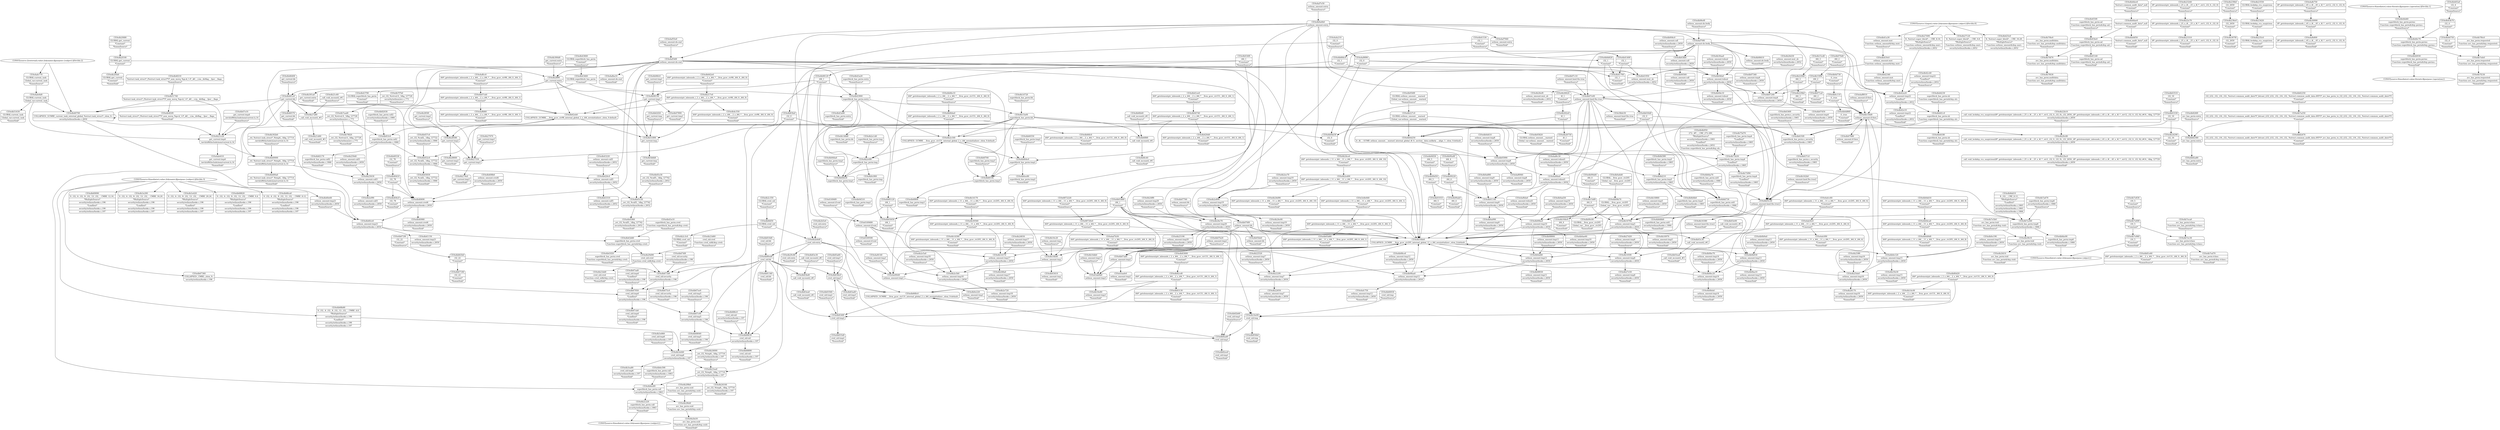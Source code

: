 digraph {
	CE0x4b67180 [shape=record,shape=Mrecord,label="{CE0x4b67180|i32_22|*Constant*|*SummSink*}"]
	CE0x4b05820 [shape=record,shape=Mrecord,label="{CE0x4b05820|GLOBAL:selinux_umount.__warned|Global_var:selinux_umount.__warned|*SummSink*}"]
	CE0x4b0c110 [shape=record,shape=Mrecord,label="{CE0x4b0c110|i1_true|*Constant*}"]
	CE0x4b6ee80 [shape=record,shape=Mrecord,label="{CE0x4b6ee80|superblock_has_perm:tmp2|*SummSink*}"]
	CE0x4b7e830 [shape=record,shape=Mrecord,label="{CE0x4b7e830|i16_5|*Constant*|*SummSource*}"]
	CE0x4b15df0 [shape=record,shape=Mrecord,label="{CE0x4b15df0|i64_0|*Constant*}"]
	CE0x4b7f820 [shape=record,shape=Mrecord,label="{CE0x4b7f820|_ret_i32_%retval.0,_!dbg_!27728|security/selinux/avc.c,775|*SummSink*}"]
	CE0x4b23d60 [shape=record,shape=Mrecord,label="{CE0x4b23d60|cred_sid:cred|Function::cred_sid&Arg::cred::|*SummSource*}"]
	CE0x4b81fc0 [shape=record,shape=Mrecord,label="{CE0x4b81fc0|superblock_has_perm:call2|security/selinux/hooks.c,1866}"]
	CE0x4b82ee0 [shape=record,shape=Mrecord,label="{CE0x4b82ee0|cred_sid:tmp1|*SummSink*}"]
	CE0x4b41ee0 [shape=record,shape=Mrecord,label="{CE0x4b41ee0|i64*_getelementptr_inbounds_(_2_x_i64_,_2_x_i64_*___llvm_gcov_ctr151,_i64_0,_i64_1)|*Constant*|*SummSource*}"]
	CE0x4b04430 [shape=record,shape=Mrecord,label="{CE0x4b04430|superblock_has_perm:tmp1}"]
	CE0x4b00d50 [shape=record,shape=Mrecord,label="{CE0x4b00d50|i64_5|*Constant*}"]
	CE0x4b67cb0 [shape=record,shape=Mrecord,label="{CE0x4b67cb0|cred_sid:tmp4|*LoadInst*|security/selinux/hooks.c,196|*SummSink*}"]
	CE0x4b07240 [shape=record,shape=Mrecord,label="{CE0x4b07240|selinux_umount:tmp4|security/selinux/hooks.c,2650}"]
	CE0x4b67360 [shape=record,shape=Mrecord,label="{CE0x4b67360|COLLAPSED:_CMRE:_elem_0::|security/selinux/hooks.c,196}"]
	CE0x4b6f8f0 [shape=record,shape=Mrecord,label="{CE0x4b6f8f0|_call_void_mcount()_#3}"]
	CE0x4b08ce0 [shape=record,shape=Mrecord,label="{CE0x4b08ce0|selinux_umount:tmp12|security/selinux/hooks.c,2650|*SummSource*}"]
	CE0x4b26ef0 [shape=record,shape=Mrecord,label="{CE0x4b26ef0|selinux_umount:mnt_sb|security/selinux/hooks.c,2652|*SummSink*}"]
	CE0x4b67ad0 [shape=record,shape=Mrecord,label="{CE0x4b67ad0|cred_sid:tmp4|*LoadInst*|security/selinux/hooks.c,196|*SummSource*}"]
	CE0x4b0a0b0 [shape=record,shape=Mrecord,label="{CE0x4b0a0b0|selinux_umount:entry}"]
	CE0x4b41400 [shape=record,shape=Mrecord,label="{CE0x4b41400|i32_1|*Constant*}"]
	CE0x4b630d0 [shape=record,shape=Mrecord,label="{CE0x4b630d0|i32_0|*Constant*}"]
	CE0x4b8d380 [shape=record,shape=Mrecord,label="{CE0x4b8d380|superblock_has_perm:tmp5|security/selinux/hooks.c,1865|*SummSource*}"]
	CE0x4b24e00 [shape=record,shape=Mrecord,label="{CE0x4b24e00|selinux_umount:tmp19|security/selinux/hooks.c,2650|*SummSink*}"]
	CE0x4b14720 [shape=record,shape=Mrecord,label="{CE0x4b14720|superblock_has_perm:bb|*SummSource*}"]
	CE0x4b66fc0 [shape=record,shape=Mrecord,label="{CE0x4b66fc0|i64*_getelementptr_inbounds_(_2_x_i64_,_2_x_i64_*___llvm_gcov_ctr151,_i64_0,_i64_0)|*Constant*|*SummSink*}"]
	CE0x4b83a60 [shape=record,shape=Mrecord,label="{CE0x4b83a60|cred_sid:tmp3|*SummSource*}"]
	CE0x4b686c0 [shape=record,shape=Mrecord,label="{CE0x4b686c0|cred_sid:sid|security/selinux/hooks.c,197|*SummSource*}"]
	CE0x4b30aa0 [shape=record,shape=Mrecord,label="{CE0x4b30aa0|selinux_umount:tobool|security/selinux/hooks.c,2650|*SummSource*}"]
	CE0x4b25630 [shape=record,shape=Mrecord,label="{CE0x4b25630|selinux_umount:call3|security/selinux/hooks.c,2650}"]
	CE0x4b0a880 [shape=record,shape=Mrecord,label="{CE0x4b0a880|selinux_umount:tmp9|security/selinux/hooks.c,2650|*SummSource*}"]
	CE0x4b68890 [shape=record,shape=Mrecord,label="{CE0x4b68890|cred_sid:sid|security/selinux/hooks.c,197|*SummSink*}"]
	CE0x4b83ad0 [shape=record,shape=Mrecord,label="{CE0x4b83ad0|cred_sid:tmp3|*SummSink*}"]
	CE0x4b07890 [shape=record,shape=Mrecord,label="{CE0x4b07890|get_current:tmp1|*SummSink*}"]
	CE0x43aafe0 [shape=record,shape=Mrecord,label="{CE0x43aafe0|selinux_umount:tmp2|*SummSink*}"]
	CE0x4b7f630 [shape=record,shape=Mrecord,label="{CE0x4b7f630|avc_has_perm:auditdata|Function::avc_has_perm&Arg::auditdata::|*SummSink*}"]
	CE0x4b67c00 [shape=record,shape=Mrecord,label="{CE0x4b67c00|cred_sid:tmp5|security/selinux/hooks.c,196}"]
	CE0x4b68630 [shape=record,shape=Mrecord,label="{CE0x4b68630|cred_sid:sid|security/selinux/hooks.c,197}"]
	CE0x4b16970 [shape=record,shape=Mrecord,label="{CE0x4b16970|selinux_umount:tmp5|security/selinux/hooks.c,2650|*SummSink*}"]
	CE0x4b27970 [shape=record,shape=Mrecord,label="{CE0x4b27970|get_current:tmp3|*SummSource*}"]
	CE0x4b810d0 [shape=record,shape=Mrecord,label="{CE0x4b810d0|cred_sid:bb|*SummSource*}"]
	CE0x4b27120 [shape=record,shape=Mrecord,label="{CE0x4b27120|8:_%struct.super_block*,_:_CRE_0,8_|*MultipleSource*|Function::selinux_umount&Arg::mnt::|security/selinux/hooks.c,2652}"]
	CE0x4b23240 [shape=record,shape=Mrecord,label="{CE0x4b23240|i8*_getelementptr_inbounds_(_25_x_i8_,_25_x_i8_*_.str3,_i32_0,_i32_0)|*Constant*|*SummSource*}"]
	CE0x4b07ab0 [shape=record,shape=Mrecord,label="{CE0x4b07ab0|selinux_umount:tmp2}"]
	CE0x4b07e00 [shape=record,shape=Mrecord,label="{CE0x4b07e00|selinux_umount:land.lhs.true}"]
	CE0x4b2e720 [shape=record,shape=Mrecord,label="{CE0x4b2e720|selinux_umount:tmp18|security/selinux/hooks.c,2650|*SummSink*}"]
	CE0x4b05d60 [shape=record,shape=Mrecord,label="{CE0x4b05d60|i64*_getelementptr_inbounds_(_11_x_i64_,_11_x_i64_*___llvm_gcov_ctr205,_i64_0,_i64_1)|*Constant*|*SummSink*}"]
	CE0x4b2fd10 [shape=record,shape=Mrecord,label="{CE0x4b2fd10|avc_has_perm:tsid|Function::avc_has_perm&Arg::tsid::|*SummSink*}"]
	CE0x4b68ca0 [shape=record,shape=Mrecord,label="{CE0x4b68ca0|0:_i32,_4:_i32,_8:_i32,_12:_i32,_:_CMRE_8,12_|*MultipleSource*|security/selinux/hooks.c,196|*LoadInst*|security/selinux/hooks.c,196|security/selinux/hooks.c,197}"]
	CE0x4b09220 [shape=record,shape=Mrecord,label="{CE0x4b09220|i64_4|*Constant*}"]
	CE0x4b8d8d0 [shape=record,shape=Mrecord,label="{CE0x4b8d8d0|superblock_has_perm:sid1|security/selinux/hooks.c,1866|*SummSink*}"]
	CE0x4b2e890 [shape=record,shape=Mrecord,label="{CE0x4b2e890|selinux_umount:tmp19|security/selinux/hooks.c,2650}"]
	CE0x4b45f60 [shape=record,shape=Mrecord,label="{CE0x4b45f60|_ret_i32_%call5,_!dbg_!27742|security/selinux/hooks.c,2652|*SummSink*}"]
	CE0x4b43460 [shape=record,shape=Mrecord,label="{CE0x4b43460|GLOBAL:superblock_has_perm|*Constant*}"]
	CE0x4b279e0 [shape=record,shape=Mrecord,label="{CE0x4b279e0|get_current:tmp3|*SummSink*}"]
	CE0x4b2ee70 [shape=record,shape=Mrecord,label="{CE0x4b2ee70|selinux_umount:tmp19|security/selinux/hooks.c,2650|*SummSource*}"]
	CE0x4b838e0 [shape=record,shape=Mrecord,label="{CE0x4b838e0|cred_sid:tmp3}"]
	CE0x4b239b0 [shape=record,shape=Mrecord,label="{CE0x4b239b0|i32_2650|*Constant*|*SummSource*}"]
	CE0x4b0ba10 [shape=record,shape=Mrecord,label="{CE0x4b0ba10|selinux_umount:tmp13|security/selinux/hooks.c,2650|*SummSink*}"]
	CE0x4b41530 [shape=record,shape=Mrecord,label="{CE0x4b41530|i32_1|*Constant*|*SummSource*}"]
	CE0x4b40410 [shape=record,shape=Mrecord,label="{CE0x4b40410|i32_78|*Constant*}"]
	CE0x4b7a470 [shape=record,shape=Mrecord,label="{CE0x4b7a470|superblock_has_perm:tmp6|security/selinux/hooks.c,1866|*SummSource*}"]
	CE0x4b07760 [shape=record,shape=Mrecord,label="{CE0x4b07760|selinux_umount:bb|*SummSource*}"]
	CE0x4b22bc0 [shape=record,shape=Mrecord,label="{CE0x4b22bc0|_call_void_lockdep_rcu_suspicious(i8*_getelementptr_inbounds_(_25_x_i8_,_25_x_i8_*_.str3,_i32_0,_i32_0),_i32_2650,_i8*_getelementptr_inbounds_(_45_x_i8_,_45_x_i8_*_.str12,_i32_0,_i32_0))_#10,_!dbg_!27729|security/selinux/hooks.c,2650|*SummSink*}"]
	CE0x4b162b0 [shape=record,shape=Mrecord,label="{CE0x4b162b0|selinux_umount:land.lhs.true2|*SummSource*}"]
	CE0x4b235c0 [shape=record,shape=Mrecord,label="{CE0x4b235c0|GLOBAL:lockdep_rcu_suspicious|*Constant*|*SummSink*}"]
	CE0x4b2c3c0 [shape=record,shape=Mrecord,label="{CE0x4b2c3c0|GLOBAL:cred_sid|*Constant*|*SummSink*}"]
	CE0x4b30990 [shape=record,shape=Mrecord,label="{CE0x4b30990|i8*_getelementptr_inbounds_(_45_x_i8_,_45_x_i8_*_.str12,_i32_0,_i32_0)|*Constant*}"]
	CE0x4b457c0 [shape=record,shape=Mrecord,label="{CE0x4b457c0|_ret_i32_%call2,_!dbg_!27722|security/selinux/hooks.c,1866|*SummSource*}"]
	CE0x4b30560 [shape=record,shape=Mrecord,label="{CE0x4b30560|i64*_getelementptr_inbounds_(_11_x_i64_,_11_x_i64_*___llvm_gcov_ctr205,_i64_0,_i64_9)|*Constant*}"]
	CE0x4b248a0 [shape=record,shape=Mrecord,label="{CE0x4b248a0|selinux_umount:tmp17|security/selinux/hooks.c,2650|*SummSink*}"]
	CE0x4b0b9a0 [shape=record,shape=Mrecord,label="{CE0x4b0b9a0|selinux_umount:tmp13|security/selinux/hooks.c,2650|*SummSource*}"]
	CE0x4b41950 [shape=record,shape=Mrecord,label="{CE0x4b41950|selinux_umount:mnt_sb|security/selinux/hooks.c,2652}"]
	CE0x4afe6d0 [shape=record,shape=Mrecord,label="{CE0x4afe6d0|GLOBAL:current_task|Global_var:current_task}"]
	CE0x4b637c0 [shape=record,shape=Mrecord,label="{CE0x4b637c0|superblock_has_perm:s_security|security/selinux/hooks.c,1865|*SummSink*}"]
	CE0x4b75b50 [shape=record,shape=Mrecord,label="{CE0x4b75b50|superblock_has_perm:tmp4|*LoadInst*|security/selinux/hooks.c,1865}"]
	CE0x4b14370 [shape=record,shape=Mrecord,label="{CE0x4b14370|selinux_umount:tmp17|security/selinux/hooks.c,2650}"]
	CE0x4b16760 [shape=record,shape=Mrecord,label="{CE0x4b16760|selinux_umount:tmp5|security/selinux/hooks.c,2650}"]
	CE0x4b8d730 [shape=record,shape=Mrecord,label="{CE0x4b8d730|superblock_has_perm:sid1|security/selinux/hooks.c,1866}"]
	CE0x4b834f0 [shape=record,shape=Mrecord,label="{CE0x4b834f0|cred_sid:tmp2}"]
	CE0x4b22b10 [shape=record,shape=Mrecord,label="{CE0x4b22b10|_call_void_lockdep_rcu_suspicious(i8*_getelementptr_inbounds_(_25_x_i8_,_25_x_i8_*_.str3,_i32_0,_i32_0),_i32_2650,_i8*_getelementptr_inbounds_(_45_x_i8_,_45_x_i8_*_.str12,_i32_0,_i32_0))_#10,_!dbg_!27729|security/selinux/hooks.c,2650|*SummSource*}"]
	CE0x4b16b40 [shape=record,shape=Mrecord,label="{CE0x4b16b40|selinux_umount:tmp}"]
	CE0x4b43790 [shape=record,shape=Mrecord,label="{CE0x4b43790|GLOBAL:superblock_has_perm|*Constant*|*SummSink*}"]
	CE0x4b82b60 [shape=record,shape=Mrecord,label="{CE0x4b82b60|cred_sid:tmp1|*SummSource*}"]
	CE0x4b68040 [shape=record,shape=Mrecord,label="{CE0x4b68040|cred_sid:tmp5|security/selinux/hooks.c,196|*SummSink*}"]
	CE0x4b06ef0 [shape=record,shape=Mrecord,label="{CE0x4b06ef0|selinux_umount:do.body|*SummSource*}"]
	CE0x4af70f0 [shape=record,shape=Mrecord,label="{CE0x4af70f0|selinux_umount:do.body}"]
	CE0x4b42e10 [shape=record,shape=Mrecord,label="{CE0x4b42e10|selinux_umount:tmp22|*LoadInst*|security/selinux/hooks.c,2652|*SummSink*}"]
	CE0x4b43f20 [shape=record,shape=Mrecord,label="{CE0x4b43f20|superblock_has_perm:cred|Function::superblock_has_perm&Arg::cred::|*SummSink*}"]
	CE0x4b83000 [shape=record,shape=Mrecord,label="{CE0x4b83000|i64*_getelementptr_inbounds_(_2_x_i64_,_2_x_i64_*___llvm_gcov_ctr131,_i64_0,_i64_1)|*Constant*|*SummSource*}"]
	CE0x4b2f9b0 [shape=record,shape=Mrecord,label="{CE0x4b2f9b0|avc_has_perm:ssid|Function::avc_has_perm&Arg::ssid::|*SummSource*}"]
	CE0x4b16bb0 [shape=record,shape=Mrecord,label="{CE0x4b16bb0|COLLAPSED:_GCMRE___llvm_gcov_ctr205_internal_global_11_x_i64_zeroinitializer:_elem_0:default:}"]
	CE0x4b07450 [shape=record,shape=Mrecord,label="{CE0x4b07450|selinux_umount:tmp4|security/selinux/hooks.c,2650|*SummSink*}"]
	CE0x4af40d0 [shape=record,shape=Mrecord,label="{CE0x4af40d0|selinux_umount:tmp1}"]
	CE0x4b67950 [shape=record,shape=Mrecord,label="{CE0x4b67950|cred_sid:tmp4|*LoadInst*|security/selinux/hooks.c,196}"]
	CE0x4b67ee0 [shape=record,shape=Mrecord,label="{CE0x4b67ee0|cred_sid:tmp5|security/selinux/hooks.c,196|*SummSource*}"]
	CE0x4b8dd10 [shape=record,shape=Mrecord,label="{CE0x4b8dd10|8:_i32,_:_CRE_8,12_|*MultipleSource*|*LoadInst*|security/selinux/hooks.c,1865|security/selinux/hooks.c,1865|security/selinux/hooks.c,1866}"]
	CE0x4b03480 [shape=record,shape=Mrecord,label="{CE0x4b03480|i64_1|*Constant*}"]
	CE0x4b69090 [shape=record,shape=Mrecord,label="{CE0x4b69090|0:_i32,_4:_i32,_8:_i32,_12:_i32,_:_CMRE_12,16_|*MultipleSource*|security/selinux/hooks.c,196|*LoadInst*|security/selinux/hooks.c,196|security/selinux/hooks.c,197}"]
	CE0x4b0d250 [shape=record,shape=Mrecord,label="{CE0x4b0d250|0:_i8,_:_GCMR_selinux_umount.__warned_internal_global_i8_0,_section_.data.unlikely_,_align_1:_elem_0:default:}"]
	CE0x4b40700 [shape=record,shape=Mrecord,label="{CE0x4b40700|COLLAPSED:_GCMRE_current_task_external_global_%struct.task_struct*:_elem_0::|security/selinux/hooks.c,2650}"]
	CE0x4b7f230 [shape=record,shape=Mrecord,label="{CE0x4b7f230|avc_has_perm:requested|Function::avc_has_perm&Arg::requested::|*SummSink*}"]
	CE0x4b24e70 [shape=record,shape=Mrecord,label="{CE0x4b24e70|selinux_umount:tmp20|security/selinux/hooks.c,2650}"]
	CE0x4afe610 [shape=record,shape=Mrecord,label="{CE0x4afe610|get_current:tmp4|./arch/x86/include/asm/current.h,14|*SummSink*}"]
	CE0x4b24ce0 [shape=record,shape=Mrecord,label="{CE0x4b24ce0|i64*_getelementptr_inbounds_(_11_x_i64_,_11_x_i64_*___llvm_gcov_ctr205,_i64_0,_i64_10)|*Constant*|*SummSource*}"]
	CE0x4b08190 [shape=record,shape=Mrecord,label="{CE0x4b08190|get_current:tmp1}"]
	CE0x4b22940 [shape=record,shape=Mrecord,label="{CE0x4b22940|i64_3|*Constant*}"]
	CE0x4b75f90 [shape=record,shape=Mrecord,label="{CE0x4b75f90|superblock_has_perm:tmp4|*LoadInst*|security/selinux/hooks.c,1865|*SummSink*}"]
	CE0x4b674f0 [shape=record,shape=Mrecord,label="{CE0x4b674f0|cred_sid:security|security/selinux/hooks.c,196|*SummSource*}"]
	CE0x4b43d40 [shape=record,shape=Mrecord,label="{CE0x4b43d40|superblock_has_perm:cred|Function::superblock_has_perm&Arg::cred::}"]
	CE0x4b2f6d0 [shape=record,shape=Mrecord,label="{CE0x4b2f6d0|avc_has_perm:ssid|Function::avc_has_perm&Arg::ssid::}"]
	CE0x4b45830 [shape=record,shape=Mrecord,label="{CE0x4b45830|_ret_i32_%call2,_!dbg_!27722|security/selinux/hooks.c,1866|*SummSink*}"]
	CE0x4b81e60 [shape=record,shape=Mrecord,label="{CE0x4b81e60|i64*_getelementptr_inbounds_(_2_x_i64_,_2_x_i64_*___llvm_gcov_ctr131,_i64_0,_i64_0)|*Constant*|*SummSource*}"]
	CE0x4b03fb0 [shape=record,shape=Mrecord,label="{CE0x4b03fb0|selinux_umount:call|security/selinux/hooks.c,2650}"]
	CE0x4b0bc20 [shape=record,shape=Mrecord,label="{CE0x4b0bc20|selinux_umount:tmp14|security/selinux/hooks.c,2650}"]
	CE0x4b4f210 [shape=record,shape=Mrecord,label="{CE0x4b4f210|%struct.task_struct*_(%struct.task_struct**)*_asm_movq_%gs:$_1:P_,$0_,_r,im,_dirflag_,_fpsr_,_flags_|*SummSource*}"]
	CE0x4b7ed70 [shape=record,shape=Mrecord,label="{CE0x4b7ed70|avc_has_perm:tclass|Function::avc_has_perm&Arg::tclass::|*SummSink*}"]
	CE0x4b41a30 [shape=record,shape=Mrecord,label="{CE0x4b41a30|selinux_umount:mnt|Function::selinux_umount&Arg::mnt::|*SummSource*}"]
	CE0x4b44ae0 [shape=record,shape=Mrecord,label="{CE0x4b44ae0|%struct.common_audit_data*_null|*Constant*}"]
	CE0x4b44ee0 [shape=record,shape=Mrecord,label="{CE0x4b44ee0|%struct.common_audit_data*_null|*Constant*|*SummSource*}"]
	CE0x4b40980 [shape=record,shape=Mrecord,label="{CE0x4b40980|selinux_umount:cred4|security/selinux/hooks.c,2650|*SummSink*}"]
	CE0x4b6fd50 [shape=record,shape=Mrecord,label="{CE0x4b6fd50|GLOBAL:cred_sid|*Constant*}"]
	CE0x4b3ea80 [shape=record,shape=Mrecord,label="{CE0x4b3ea80|cred_sid:tmp6|security/selinux/hooks.c,197|*SummSink*}"]
	CE0x4b01140 [shape=record,shape=Mrecord,label="{CE0x4b01140|selinux_umount:tmp9|security/selinux/hooks.c,2650}"]
	CE0x4b259d0 [shape=record,shape=Mrecord,label="{CE0x4b259d0|selinux_umount:call3|security/selinux/hooks.c,2650|*SummSource*}"]
	CE0x4b44230 [shape=record,shape=Mrecord,label="{CE0x4b44230|superblock_has_perm:sb|Function::superblock_has_perm&Arg::sb::|*SummSource*}"]
	CE0x4b2fb10 [shape=record,shape=Mrecord,label="{CE0x4b2fb10|avc_has_perm:tsid|Function::avc_has_perm&Arg::tsid::}"]
	CE0x5e8e640 [shape=record,shape=Mrecord,label="{CE0x5e8e640|i64*_getelementptr_inbounds_(_11_x_i64_,_11_x_i64_*___llvm_gcov_ctr205,_i64_0,_i64_1)|*Constant*|*SummSource*}"]
	CE0x4b83e30 [shape=record,shape=Mrecord,label="{CE0x4b83e30|_call_void_mcount()_#3|*SummSource*}"]
	CE0x4b03410 [shape=record,shape=Mrecord,label="{CE0x4b03410|selinux_umount:tmp|*SummSink*}"]
	CE0x4b83bd0 [shape=record,shape=Mrecord,label="{CE0x4b83bd0|_call_void_mcount()_#3}"]
	CE0x4b2f5b0 [shape=record,shape=Mrecord,label="{CE0x4b2f5b0|GLOBAL:get_current|*Constant*|*SummSink*}"]
	CE0x4b445a0 [shape=record,shape=Mrecord,label="{CE0x4b445a0|i32_4|*Constant*|*SummSource*}"]
	CE0x4b285f0 [shape=record,shape=Mrecord,label="{CE0x4b285f0|get_current:tmp2|*SummSource*}"]
	CE0x4b408b0 [shape=record,shape=Mrecord,label="{CE0x4b408b0|selinux_umount:cred4|security/selinux/hooks.c,2650|*SummSource*}"]
	CE0x4b227c0 [shape=record,shape=Mrecord,label="{CE0x4b227c0|GLOBAL:selinux_umount.__warned|Global_var:selinux_umount.__warned}"]
	CE0x4b44c70 [shape=record,shape=Mrecord,label="{CE0x4b44c70|superblock_has_perm:perms|Function::superblock_has_perm&Arg::perms::}"]
	CE0x4b68b80 [shape=record,shape=Mrecord,label="{CE0x4b68b80|0:_i32,_4:_i32,_8:_i32,_12:_i32,_:_CMRE_4,8_|*MultipleSource*|security/selinux/hooks.c,196|*LoadInst*|security/selinux/hooks.c,196|security/selinux/hooks.c,197}"]
	CE0x4b44d40 [shape=record,shape=Mrecord,label="{CE0x4b44d40|superblock_has_perm:perms|Function::superblock_has_perm&Arg::perms::|*SummSource*}"]
	CE0x4b25190 [shape=record,shape=Mrecord,label="{CE0x4b25190|selinux_umount:tmp20|security/selinux/hooks.c,2650|*SummSink*}"]
	CE0x4b08120 [shape=record,shape=Mrecord,label="{CE0x4b08120|i64_1|*Constant*}"]
	CE0x4b00be0 [shape=record,shape=Mrecord,label="{CE0x4b00be0|selinux_umount:tmp10|security/selinux/hooks.c,2650}"]
	CE0x4b51740 [shape=record,shape=Mrecord,label="{CE0x4b51740|%struct.task_struct*_(%struct.task_struct**)*_asm_movq_%gs:$_1:P_,$0_,_r,im,_dirflag_,_fpsr_,_flags_}"]
	"CONST[source:2(external),value:2(dynamic)][purpose:{subject}][SrcIdx:2]"
	CE0x4b07680 [shape=record,shape=Mrecord,label="{CE0x4b07680|selinux_umount:if.then|*SummSink*}"]
	CE0x4affcc0 [shape=record,shape=Mrecord,label="{CE0x4affcc0|i64*_getelementptr_inbounds_(_2_x_i64_,_2_x_i64_*___llvm_gcov_ctr98,_i64_0,_i64_1)|*Constant*|*SummSource*}"]
	CE0x4b2b5e0 [shape=record,shape=Mrecord,label="{CE0x4b2b5e0|cred_sid:entry|*SummSource*}"]
	CE0x4b44930 [shape=record,shape=Mrecord,label="{CE0x4b44930|superblock_has_perm:perms|Function::superblock_has_perm&Arg::perms::|*SummSink*}"]
	CE0x4b24d90 [shape=record,shape=Mrecord,label="{CE0x4b24d90|i64*_getelementptr_inbounds_(_11_x_i64_,_11_x_i64_*___llvm_gcov_ctr205,_i64_0,_i64_10)|*Constant*|*SummSink*}"]
	CE0x4b14300 [shape=record,shape=Mrecord,label="{CE0x4b14300|i64*_getelementptr_inbounds_(_11_x_i64_,_11_x_i64_*___llvm_gcov_ctr205,_i64_0,_i64_9)|*Constant*|*SummSink*}"]
	CE0x4b08aa0 [shape=record,shape=Mrecord,label="{CE0x4b08aa0|selinux_umount:tmp12|security/selinux/hooks.c,2650}"]
	CE0x4b419c0 [shape=record,shape=Mrecord,label="{CE0x4b419c0|selinux_umount:mnt|Function::selinux_umount&Arg::mnt::}"]
	CE0x4b0ae60 [shape=record,shape=Mrecord,label="{CE0x4b0ae60|selinux_umount:tmp10|security/selinux/hooks.c,2650|*SummSink*}"]
	CE0x4b07340 [shape=record,shape=Mrecord,label="{CE0x4b07340|selinux_umount:tmp4|security/selinux/hooks.c,2650|*SummSource*}"]
	CE0x4b85120 [shape=record,shape=Mrecord,label="{CE0x4b85120|i64_1|*Constant*}"]
	CE0x4b23310 [shape=record,shape=Mrecord,label="{CE0x4b23310|i8*_getelementptr_inbounds_(_25_x_i8_,_25_x_i8_*_.str3,_i32_0,_i32_0)|*Constant*|*SummSink*}"]
	CE0x4b2ff90 [shape=record,shape=Mrecord,label="{CE0x4b2ff90|get_current:entry}"]
	CE0x4b23ea0 [shape=record,shape=Mrecord,label="{CE0x4b23ea0|_ret_i32_%tmp6,_!dbg_!27716|security/selinux/hooks.c,197}"]
	CE0x4b3e640 [shape=record,shape=Mrecord,label="{CE0x4b3e640|cred_sid:tmp6|security/selinux/hooks.c,197}"]
	CE0x4b071a0 [shape=record,shape=Mrecord,label="{CE0x4b071a0|i64_2|*Constant*|*SummSink*}"]
	CE0x4b04d30 [shape=record,shape=Mrecord,label="{CE0x4b04d30|i32_0|*Constant*|*SummSink*}"]
	CE0x4b461e0 [shape=record,shape=Mrecord,label="{CE0x4b461e0|get_current:bb}"]
	CE0x4b2e160 [shape=record,shape=Mrecord,label="{CE0x4b2e160|COLLAPSED:_GCMRE___llvm_gcov_ctr151_internal_global_2_x_i64_zeroinitializer:_elem_0:default:}"]
	CE0x4b82030 [shape=record,shape=Mrecord,label="{CE0x4b82030|superblock_has_perm:call2|security/selinux/hooks.c,1866|*SummSource*}"]
	CE0x4b7ead0 [shape=record,shape=Mrecord,label="{CE0x4b7ead0|_ret_i32_%retval.0,_!dbg_!27728|security/selinux/avc.c,775}"]
	CE0x4b01010 [shape=record,shape=Mrecord,label="{CE0x4b01010|i64_5|*Constant*|*SummSink*}"]
	CE0x4b425e0 [shape=record,shape=Mrecord,label="{CE0x4b425e0|8:_%struct.super_block*,_:_CRE_16,20_|*MultipleSource*|Function::selinux_umount&Arg::mnt::|security/selinux/hooks.c,2652}"]
	CE0x4b23550 [shape=record,shape=Mrecord,label="{CE0x4b23550|GLOBAL:lockdep_rcu_suspicious|*Constant*|*SummSource*}"]
	CE0x4b26170 [shape=record,shape=Mrecord,label="{CE0x4b26170|selinux_umount:tmp16|security/selinux/hooks.c,2650|*SummSink*}"]
	CE0x4b04510 [shape=record,shape=Mrecord,label="{CE0x4b04510|superblock_has_perm:tmp1|*SummSink*}"]
	CE0x4b03e00 [shape=record,shape=Mrecord,label="{CE0x4b03e00|_call_void_mcount()_#3|*SummSource*}"]
	CE0x4b0d860 [shape=record,shape=Mrecord,label="{CE0x4b0d860|i1_true|*Constant*|*SummSink*}"]
	CE0x4b43900 [shape=record,shape=Mrecord,label="{CE0x4b43900|superblock_has_perm:entry}"]
	CE0x4b16860 [shape=record,shape=Mrecord,label="{CE0x4b16860|selinux_umount:tmp5|security/selinux/hooks.c,2650|*SummSource*}"]
	CE0x4b40e60 [shape=record,shape=Mrecord,label="{CE0x4b40e60|selinux_umount:tmp21|security/selinux/hooks.c,2650|*SummSource*}"]
	CE0x4b00560 [shape=record,shape=Mrecord,label="{CE0x4b00560|selinux_umount:call|security/selinux/hooks.c,2650|*SummSink*}"]
	CE0x4b05bb0 [shape=record,shape=Mrecord,label="{CE0x4b05bb0|selinux_umount:bb|*SummSink*}"]
	CE0x4af7940 [shape=record,shape=Mrecord,label="{CE0x4af7940|selinux_umount:entry|*SummSink*}"]
	CE0x4b2e5a0 [shape=record,shape=Mrecord,label="{CE0x4b2e5a0|selinux_umount:tmp18|security/selinux/hooks.c,2650|*SummSource*}"]
	CE0x4b217e0 [shape=record,shape=Mrecord,label="{CE0x4b217e0|i64*_getelementptr_inbounds_(_2_x_i64_,_2_x_i64_*___llvm_gcov_ctr98,_i64_0,_i64_0)|*Constant*}"]
	CE0x4b148d0 [shape=record,shape=Mrecord,label="{CE0x4b148d0|superblock_has_perm:bb|*SummSink*}"]
	CE0x4b24830 [shape=record,shape=Mrecord,label="{CE0x4b24830|selinux_umount:tmp17|security/selinux/hooks.c,2650|*SummSource*}"]
	CE0x4afcf00 [shape=record,shape=Mrecord,label="{CE0x4afcf00|i64*_getelementptr_inbounds_(_11_x_i64_,_11_x_i64_*___llvm_gcov_ctr205,_i64_0,_i64_6)|*Constant*|*SummSink*}"]
	CE0x4b43220 [shape=record,shape=Mrecord,label="{CE0x4b43220|selinux_umount:call5|security/selinux/hooks.c,2652|*SummSource*}"]
	CE0x4b300d0 [shape=record,shape=Mrecord,label="{CE0x4b300d0|get_current:entry|*SummSource*}"]
	CE0x4b15cd0 [shape=record,shape=Mrecord,label="{CE0x4b15cd0|i64_3|*Constant*|*SummSource*}"]
	CE0x4b5b8d0 [shape=record,shape=Mrecord,label="{CE0x4b5b8d0|get_current:tmp|*SummSink*}"]
	CE0x4b2c350 [shape=record,shape=Mrecord,label="{CE0x4b2c350|GLOBAL:cred_sid|*Constant*|*SummSource*}"]
	CE0x4b156d0 [shape=record,shape=Mrecord,label="{CE0x4b156d0|selinux_umount:if.then}"]
	CE0x4b3e860 [shape=record,shape=Mrecord,label="{CE0x4b3e860|cred_sid:tmp6|security/selinux/hooks.c,197|*SummSource*}"]
	CE0x4b0b930 [shape=record,shape=Mrecord,label="{CE0x4b0b930|selinux_umount:tmp13|security/selinux/hooks.c,2650}"]
	CE0x4b0e120 [shape=record,shape=Mrecord,label="{CE0x4b0e120|selinux_umount:tmp15|security/selinux/hooks.c,2650}"]
	CE0x4b044a0 [shape=record,shape=Mrecord,label="{CE0x4b044a0|superblock_has_perm:tmp1|*SummSource*}"]
	CE0x4afcc60 [shape=record,shape=Mrecord,label="{CE0x4afcc60|i64*_getelementptr_inbounds_(_11_x_i64_,_11_x_i64_*___llvm_gcov_ctr205,_i64_0,_i64_6)|*Constant*|*SummSource*}"]
	CE0x4b66da0 [shape=record,shape=Mrecord,label="{CE0x4b66da0|i64*_getelementptr_inbounds_(_2_x_i64_,_2_x_i64_*___llvm_gcov_ctr151,_i64_0,_i64_0)|*Constant*}"]
	CE0x4b673d0 [shape=record,shape=Mrecord,label="{CE0x4b673d0|cred_sid:security|security/selinux/hooks.c,196}"]
	CE0x4b0a6d0 [shape=record,shape=Mrecord,label="{CE0x4b0a6d0|GLOBAL:__llvm_gcov_ctr205|Global_var:__llvm_gcov_ctr205|*SummSource*}"]
	CE0x4b8d620 [shape=record,shape=Mrecord,label="{CE0x4b8d620|i32_1|*Constant*}"]
	CE0x4b41700 [shape=record,shape=Mrecord,label="{CE0x4b41700|i32_1|*Constant*|*SummSink*}"]
	CE0x4b24000 [shape=record,shape=Mrecord,label="{CE0x4b24000|_ret_i32_%tmp6,_!dbg_!27716|security/selinux/hooks.c,197|*SummSource*}"]
	CE0x4b22e70 [shape=record,shape=Mrecord,label="{CE0x4b22e70|i8*_getelementptr_inbounds_(_25_x_i8_,_25_x_i8_*_.str3,_i32_0,_i32_0)|*Constant*}"]
	CE0x4b2f480 [shape=record,shape=Mrecord,label="{CE0x4b2f480|GLOBAL:get_current|*Constant*|*SummSource*}"]
	CE0x4af54f0 [shape=record,shape=Mrecord,label="{CE0x4af54f0|selinux_umount:do.end}"]
	CE0x4af4140 [shape=record,shape=Mrecord,label="{CE0x4af4140|selinux_umount:tmp1|*SummSource*}"]
	CE0x4b7e5b0 [shape=record,shape=Mrecord,label="{CE0x4b7e5b0|avc_has_perm:tsid|Function::avc_has_perm&Arg::tsid::|*SummSource*}"]
	CE0x4b42340 [shape=record,shape=Mrecord,label="{CE0x4b42340|selinux_umount:mnt|Function::selinux_umount&Arg::mnt::|*SummSink*}"]
	CE0x4b43e10 [shape=record,shape=Mrecord,label="{CE0x4b43e10|superblock_has_perm:cred|Function::superblock_has_perm&Arg::cred::|*SummSource*}"]
	CE0x4b08930 [shape=record,shape=Mrecord,label="{CE0x4b08930|selinux_umount:tmp11|security/selinux/hooks.c,2650|*SummSink*}"]
	CE0x4b6e590 [shape=record,shape=Mrecord,label="{CE0x4b6e590|superblock_has_perm:call|security/selinux/hooks.c,1863|*SummSource*}"]
	CE0x4b07c10 [shape=record,shape=Mrecord,label="{CE0x4b07c10|selinux_umount:land.lhs.true|*SummSource*}"]
	CE0x4b8d210 [shape=record,shape=Mrecord,label="{CE0x4b8d210|superblock_has_perm:tmp5|security/selinux/hooks.c,1865}"]
	CE0x5fbfe50 [shape=record,shape=Mrecord,label="{CE0x5fbfe50|selinux_umount:land.lhs.true|*SummSink*}"]
	CE0x4b66e10 [shape=record,shape=Mrecord,label="{CE0x4b66e10|i64*_getelementptr_inbounds_(_2_x_i64_,_2_x_i64_*___llvm_gcov_ctr151,_i64_0,_i64_0)|*Constant*|*SummSource*}"]
	CE0x4b7f4e0 [shape=record,shape=Mrecord,label="{CE0x4b7f4e0|avc_has_perm:auditdata|Function::avc_has_perm&Arg::auditdata::|*SummSource*}"]
	CE0x4b6f800 [shape=record,shape=Mrecord,label="{CE0x4b6f800|superblock_has_perm:tmp3|*SummSink*}"]
	CE0x4b43b70 [shape=record,shape=Mrecord,label="{CE0x4b43b70|i32_4|*Constant*}"]
	CE0x4b400a0 [shape=record,shape=Mrecord,label="{CE0x4b400a0|_ret_%struct.task_struct*_%tmp4,_!dbg_!27714|./arch/x86/include/asm/current.h,14|*SummSink*}"]
	CE0x4b66550 [shape=record,shape=Mrecord,label="{CE0x4b66550|superblock_has_perm:tmp2|*SummSource*}"]
	CE0x4b6fc40 [shape=record,shape=Mrecord,label="{CE0x4b6fc40|_call_void_mcount()_#3|*SummSink*}"]
	CE0x4b28660 [shape=record,shape=Mrecord,label="{CE0x4b28660|get_current:tmp2|*SummSink*}"]
	CE0x4b40ce0 [shape=record,shape=Mrecord,label="{CE0x4b40ce0|selinux_umount:tmp21|security/selinux/hooks.c,2650}"]
	CE0x4b04e10 [shape=record,shape=Mrecord,label="{CE0x4b04e10|selinux_umount:tobool|security/selinux/hooks.c,2650|*SummSink*}"]
	CE0x4af6da0 [shape=record,shape=Mrecord,label="{CE0x4af6da0|selinux_umount:tobool1|security/selinux/hooks.c,2650|*SummSink*}"]
	CE0x4b826f0 [shape=record,shape=Mrecord,label="{CE0x4b826f0|avc_has_perm:entry|*SummSource*}"]
	CE0x4b302b0 [shape=record,shape=Mrecord,label="{CE0x4b302b0|_ret_%struct.task_struct*_%tmp4,_!dbg_!27714|./arch/x86/include/asm/current.h,14|*SummSource*}"]
	CE0x4b45c50 [shape=record,shape=Mrecord,label="{CE0x4b45c50|_ret_i32_%call5,_!dbg_!27742|security/selinux/hooks.c,2652}"]
	CE0x4b27a80 [shape=record,shape=Mrecord,label="{CE0x4b27a80|_call_void_mcount()_#3}"]
	CE0x4b42a20 [shape=record,shape=Mrecord,label="{CE0x4b42a20|selinux_umount:tmp22|*LoadInst*|security/selinux/hooks.c,2652}"]
	CE0x4b83130 [shape=record,shape=Mrecord,label="{CE0x4b83130|i64*_getelementptr_inbounds_(_2_x_i64_,_2_x_i64_*___llvm_gcov_ctr131,_i64_0,_i64_1)|*Constant*|*SummSink*}"]
	CE0x4b66930 [shape=record,shape=Mrecord,label="{CE0x4b66930|cred_sid:tmp|*SummSource*}"]
	CE0x4b635f0 [shape=record,shape=Mrecord,label="{CE0x4b635f0|superblock_has_perm:s_security|security/selinux/hooks.c,1865}"]
	CE0x6169480 [shape=record,shape=Mrecord,label="{CE0x6169480|selinux_umount:if.end}"]
	CE0x4b0d730 [shape=record,shape=Mrecord,label="{CE0x4b0d730|i1_true|*Constant*|*SummSource*}"]
	CE0x4b27550 [shape=record,shape=Mrecord,label="{CE0x4b27550|get_current:tmp3}"]
	CE0x4b22520 [shape=record,shape=Mrecord,label="{CE0x4b22520|selinux_umount:tmp7|security/selinux/hooks.c,2650|*SummSource*}"]
	CE0x4b00ab0 [shape=record,shape=Mrecord,label="{CE0x4b00ab0|i64_4|*Constant*|*SummSink*}"]
	CE0x4b034f0 [shape=record,shape=Mrecord,label="{CE0x4b034f0|i64_1|*Constant*|*SummSource*}"]
	CE0x4b684c0 [shape=record,shape=Mrecord,label="{CE0x4b684c0|i32_1|*Constant*}"]
	CE0x4b7eca0 [shape=record,shape=Mrecord,label="{CE0x4b7eca0|avc_has_perm:tclass|Function::avc_has_perm&Arg::tclass::|*SummSource*}"]
	CE0x4b16db0 [shape=record,shape=Mrecord,label="{CE0x4b16db0|selinux_umount:tmp3|*SummSource*}"]
	CE0x4b2ed00 [shape=record,shape=Mrecord,label="{CE0x4b2ed00|i64*_getelementptr_inbounds_(_11_x_i64_,_11_x_i64_*___llvm_gcov_ctr205,_i64_0,_i64_10)|*Constant*}"]
	CE0x4b08410 [shape=record,shape=Mrecord,label="{CE0x4b08410|selinux_umount:do.body|*SummSink*}"]
	CE0x4b675c0 [shape=record,shape=Mrecord,label="{CE0x4b675c0|cred_sid:security|security/selinux/hooks.c,196|*SummSink*}"]
	CE0x4b7a250 [shape=record,shape=Mrecord,label="{CE0x4b7a250|i32_(i32,_i32,_i16,_i32,_%struct.common_audit_data*)*_bitcast_(i32_(i32,_i32,_i16,_i32,_%struct.common_audit_data.495*)*_avc_has_perm_to_i32_(i32,_i32,_i16,_i32,_%struct.common_audit_data*)*)|*Constant*}"]
	CE0x4b236e0 [shape=record,shape=Mrecord,label="{CE0x4b236e0|i32_2650|*Constant*}"]
	CE0x4b40530 [shape=record,shape=Mrecord,label="{CE0x4b40530|i32_78|*Constant*|*SummSource*}"]
	CE0x4b41150 [shape=record,shape=Mrecord,label="{CE0x4b41150|selinux_umount:tmp21|security/selinux/hooks.c,2650|*SummSink*}"]
	CE0x4b06fc0 [shape=record,shape=Mrecord,label="{CE0x4b06fc0|get_current:tmp1|*SummSource*}"]
	CE0x4b4b950 [shape=record,shape=Mrecord,label="{CE0x4b4b950|272:_i8*,_:_CRE_272,280_|*MultipleSource*|security/selinux/hooks.c,1865|*LoadInst*|security/selinux/hooks.c,2652|Function::superblock_has_perm&Arg::sb::}"]
	CE0x4b43660 [shape=record,shape=Mrecord,label="{CE0x4b43660|GLOBAL:superblock_has_perm|*Constant*|*SummSource*}"]
	CE0x4b0d9d0 [shape=record,shape=Mrecord,label="{CE0x4b0d9d0|i64*_getelementptr_inbounds_(_11_x_i64_,_11_x_i64_*___llvm_gcov_ctr205,_i64_0,_i64_8)|*Constant*|*SummSink*}"]
	"CONST[source:0(mediator),value:0(static)][purpose:{operation}][SrcIdx:1]"
	CE0x4b16e80 [shape=record,shape=Mrecord,label="{CE0x4b16e80|selinux_umount:tmp3|*SummSink*}"]
	CE0x4b09b70 [shape=record,shape=Mrecord,label="{CE0x4b09b70|GLOBAL:__llvm_gcov_ctr205|Global_var:__llvm_gcov_ctr205}"]
	CE0x4b8de90 [shape=record,shape=Mrecord,label="{CE0x4b8de90|superblock_has_perm:tmp6|security/selinux/hooks.c,1866|*SummSink*}"]
	CE0x4b22650 [shape=record,shape=Mrecord,label="{CE0x4b22650|selinux_umount:tmp7|security/selinux/hooks.c,2650|*SummSink*}"]
	CE0x4b24290 [shape=record,shape=Mrecord,label="{CE0x4b24290|i32_16|*Constant*|*SummSink*}"]
	CE0x4b24ff0 [shape=record,shape=Mrecord,label="{CE0x4b24ff0|selinux_umount:tmp20|security/selinux/hooks.c,2650|*SummSource*}"]
	CE0x4b25b30 [shape=record,shape=Mrecord,label="{CE0x4b25b30|selinux_umount:tmp15|security/selinux/hooks.c,2650|*SummSink*}"]
	CE0x4b05c50 [shape=record,shape=Mrecord,label="{CE0x4b05c50|selinux_umount:land.lhs.true2}"]
	CE0x4afe770 [shape=record,shape=Mrecord,label="{CE0x4afe770|GLOBAL:current_task|Global_var:current_task|*SummSource*}"]
	CE0x4b404c0 [shape=record,shape=Mrecord,label="{CE0x4b404c0|i32_78|*Constant*|*SummSink*}"]
	CE0x4b00f30 [shape=record,shape=Mrecord,label="{CE0x4b00f30|i64_5|*Constant*|*SummSource*}"]
	CE0x4b82cd0 [shape=record,shape=Mrecord,label="{CE0x4b82cd0|i64*_getelementptr_inbounds_(_2_x_i64_,_2_x_i64_*___llvm_gcov_ctr131,_i64_0,_i64_1)|*Constant*}"]
	CE0x4b63330 [shape=record,shape=Mrecord,label="{CE0x4b63330|i32_16|*Constant*}"]
	CE0x4b03650 [shape=record,shape=Mrecord,label="{CE0x4b03650|i64_1|*Constant*|*SummSink*}"]
	CE0x4b05990 [shape=record,shape=Mrecord,label="{CE0x4b05990|selinux_umount:tmp8|security/selinux/hooks.c,2650}"]
	CE0x4b27490 [shape=record,shape=Mrecord,label="{CE0x4b27490|8:_%struct.super_block*,_:_CRE_8,16_|*MultipleSource*|Function::selinux_umount&Arg::mnt::|security/selinux/hooks.c,2652}"]
	CE0x4b452c0 [shape=record,shape=Mrecord,label="{CE0x4b452c0|_ret_i32_%call2,_!dbg_!27722|security/selinux/hooks.c,1866}"]
	CE0x4b47e10 [shape=record,shape=Mrecord,label="{CE0x4b47e10|get_current:tmp4|./arch/x86/include/asm/current.h,14|*SummSource*}"]
	CE0x4b6f700 [shape=record,shape=Mrecord,label="{CE0x4b6f700|superblock_has_perm:tmp3|*SummSource*}"]
	CE0x4b80ed0 [shape=record,shape=Mrecord,label="{CE0x4b80ed0|cred_sid:bb}"]
	CE0x4b2b4d0 [shape=record,shape=Mrecord,label="{CE0x4b2b4d0|cred_sid:entry}"]
	CE0x4afa210 [shape=record,shape=Mrecord,label="{CE0x4afa210|i32_0|*Constant*|*SummSource*}"]
	CE0x4af55e0 [shape=record,shape=Mrecord,label="{CE0x4af55e0|selinux_umount:do.end|*SummSource*}"]
	CE0x4b16c20 [shape=record,shape=Mrecord,label="{CE0x4b16c20|selinux_umount:tmp|*SummSource*}"]
	CE0x4b45140 [shape=record,shape=Mrecord,label="{CE0x4b45140|superblock_has_perm:ad|Function::superblock_has_perm&Arg::ad::|*SummSink*}"]
	CE0x4b46400 [shape=record,shape=Mrecord,label="{CE0x4b46400|get_current:bb|*SummSource*}"]
	CE0x4b0e220 [shape=record,shape=Mrecord,label="{CE0x4b0e220|selinux_umount:tmp1|*SummSink*}"]
	CE0x4b4c550 [shape=record,shape=Mrecord,label="{CE0x4b4c550|i64*_getelementptr_inbounds_(_2_x_i64_,_2_x_i64_*___llvm_gcov_ctr98,_i64_0,_i64_0)|*Constant*|*SummSink*}"]
	CE0x4b16380 [shape=record,shape=Mrecord,label="{CE0x4b16380|selinux_umount:land.lhs.true2|*SummSink*}"]
	CE0x4b15f90 [shape=record,shape=Mrecord,label="{CE0x4b15f90|i64_2|*Constant*}"]
	CE0x4b0bfa0 [shape=record,shape=Mrecord,label="{CE0x4b0bfa0|selinux_umount:tmp14|security/selinux/hooks.c,2650|*SummSink*}"]
	CE0x4b843b0 [shape=record,shape=Mrecord,label="{CE0x4b843b0|i32_22|*Constant*}"]
	CE0x4b3e200 [shape=record,shape=Mrecord,label="{CE0x4b3e200|0:_i32,_4:_i32,_8:_i32,_12:_i32,_:_CMRE_16,20_|*MultipleSource*|security/selinux/hooks.c,196|*LoadInst*|security/selinux/hooks.c,196|security/selinux/hooks.c,197}"]
	CE0x4b21d60 [shape=record,shape=Mrecord,label="{CE0x4b21d60|_call_void_mcount()_#3|*SummSink*}"]
	CE0x4b2e0f0 [shape=record,shape=Mrecord,label="{CE0x4b2e0f0|superblock_has_perm:tmp}"]
	CE0x4b164e0 [shape=record,shape=Mrecord,label="{CE0x4b164e0|i64_0|*Constant*|*SummSink*}"]
	CE0x4b44750 [shape=record,shape=Mrecord,label="{CE0x4b44750|i32_4|*Constant*|*SummSink*}"]
	CE0x4b668c0 [shape=record,shape=Mrecord,label="{CE0x4b668c0|COLLAPSED:_GCMRE___llvm_gcov_ctr131_internal_global_2_x_i64_zeroinitializer:_elem_0:default:}"]
	CE0x4b4f2f0 [shape=record,shape=Mrecord,label="{CE0x4b4f2f0|%struct.task_struct*_(%struct.task_struct**)*_asm_movq_%gs:$_1:P_,$0_,_r,im,_dirflag_,_fpsr_,_flags_|*SummSink*}"]
	CE0x4b7ec30 [shape=record,shape=Mrecord,label="{CE0x4b7ec30|avc_has_perm:tclass|Function::avc_has_perm&Arg::tclass::}"]
	CE0x4b455f0 [shape=record,shape=Mrecord,label="{CE0x4b455f0|superblock_has_perm:ad|Function::superblock_has_perm&Arg::ad::|*SummSource*}"]
	CE0x4b454e0 [shape=record,shape=Mrecord,label="{CE0x4b454e0|superblock_has_perm:ad|Function::superblock_has_perm&Arg::ad::}"]
	CE0x4b7a360 [shape=record,shape=Mrecord,label="{CE0x4b7a360|superblock_has_perm:tmp6|security/selinux/hooks.c,1866}"]
	CE0x4b850b0 [shape=record,shape=Mrecord,label="{CE0x4b850b0|cred_sid:tmp|*SummSink*}"]
	CE0x4b6fb40 [shape=record,shape=Mrecord,label="{CE0x4b6fb40|_call_void_mcount()_#3|*SummSource*}"]
	CE0x6872220 [shape=record,shape=Mrecord,label="{CE0x6872220|i64*_getelementptr_inbounds_(_11_x_i64_,_11_x_i64_*___llvm_gcov_ctr205,_i64_0,_i64_0)|*Constant*|*SummSource*}"]
	CE0x4b26750 [shape=record,shape=Mrecord,label="{CE0x4b26750|i8_1|*Constant*|*SummSink*}"]
	CE0x4afc8c0 [shape=record,shape=Mrecord,label="{CE0x4afc8c0|i64*_getelementptr_inbounds_(_11_x_i64_,_11_x_i64_*___llvm_gcov_ctr205,_i64_0,_i64_6)|*Constant*}"]
	CE0x4b46570 [shape=record,shape=Mrecord,label="{CE0x4b46570|get_current:bb|*SummSink*}"]
	CE0x4b15a00 [shape=record,shape=Mrecord,label="{CE0x4b15a00|superblock_has_perm:bb}"]
	CE0x4b0ad30 [shape=record,shape=Mrecord,label="{CE0x4b0ad30|selinux_umount:tmp10|security/selinux/hooks.c,2650|*SummSource*}"]
	"CONST[source:0(mediator),value:0(static)][purpose:{operation}]"
	CE0x4b420d0 [shape=record,shape=Mrecord,label="{CE0x4b420d0|i64*_getelementptr_inbounds_(_2_x_i64_,_2_x_i64_*___llvm_gcov_ctr151,_i64_0,_i64_1)|*Constant*|*SummSink*}"]
	CE0x4b2e1d0 [shape=record,shape=Mrecord,label="{CE0x4b2e1d0|superblock_has_perm:tmp|*SummSource*}"]
	CE0x4b2c220 [shape=record,shape=Mrecord,label="{CE0x4b2c220|superblock_has_perm:call|security/selinux/hooks.c,1863|*SummSink*}"]
	CE0x4b82170 [shape=record,shape=Mrecord,label="{CE0x4b82170|superblock_has_perm:call2|security/selinux/hooks.c,1866|*SummSink*}"]
	CE0x4b00a40 [shape=record,shape=Mrecord,label="{CE0x4b00a40|i64_4|*Constant*|*SummSource*}"]
	CE0x4b21e20 [shape=record,shape=Mrecord,label="{CE0x4b21e20|get_current:tmp4|./arch/x86/include/asm/current.h,14}"]
	CE0x4b82250 [shape=record,shape=Mrecord,label="{CE0x4b82250|i32_(i32,_i32,_i16,_i32,_%struct.common_audit_data*)*_bitcast_(i32_(i32,_i32,_i16,_i32,_%struct.common_audit_data.495*)*_avc_has_perm_to_i32_(i32,_i32,_i16,_i32,_%struct.common_audit_data*)*)|*Constant*|*SummSource*}"]
	CE0x4af7b50 [shape=record,shape=Mrecord,label="{CE0x4af7b50|i64*_getelementptr_inbounds_(_11_x_i64_,_11_x_i64_*___llvm_gcov_ctr205,_i64_0,_i64_0)|*Constant*|*SummSink*}"]
	CE0x4b82580 [shape=record,shape=Mrecord,label="{CE0x4b82580|avc_has_perm:entry}"]
	CE0x4b23420 [shape=record,shape=Mrecord,label="{CE0x4b23420|GLOBAL:lockdep_rcu_suspicious|*Constant*}"]
	CE0x4b04fa0 [shape=record,shape=Mrecord,label="{CE0x4b04fa0|selinux_umount:tobool|security/selinux/hooks.c,2650}"]
	CE0x61694f0 [shape=record,shape=Mrecord,label="{CE0x61694f0|selinux_umount:if.end|*SummSource*}"]
	CE0x4b636f0 [shape=record,shape=Mrecord,label="{CE0x4b636f0|superblock_has_perm:s_security|security/selinux/hooks.c,1865|*SummSource*}"]
	CE0x4b44f50 [shape=record,shape=Mrecord,label="{CE0x4b44f50|%struct.common_audit_data*_null|*Constant*|*SummSink*}"]
	CE0x4b27e50 [shape=record,shape=Mrecord,label="{CE0x4b27e50|selinux_umount:tmp6|security/selinux/hooks.c,2650|*SummSink*}"]
	CE0x4b23dd0 [shape=record,shape=Mrecord,label="{CE0x4b23dd0|cred_sid:cred|Function::cred_sid&Arg::cred::|*SummSink*}"]
	CE0x4b03730 [shape=record,shape=Mrecord,label="{CE0x4b03730|i64*_getelementptr_inbounds_(_11_x_i64_,_11_x_i64_*___llvm_gcov_ctr205,_i64_0,_i64_1)|*Constant*}"]
	CE0x4b82470 [shape=record,shape=Mrecord,label="{CE0x4b82470|i32_(i32,_i32,_i16,_i32,_%struct.common_audit_data*)*_bitcast_(i32_(i32,_i32,_i16,_i32,_%struct.common_audit_data.495*)*_avc_has_perm_to_i32_(i32,_i32,_i16,_i32,_%struct.common_audit_data*)*)|*Constant*|*SummSink*}"]
	CE0x4b7f0c0 [shape=record,shape=Mrecord,label="{CE0x4b7f0c0|avc_has_perm:requested|Function::avc_has_perm&Arg::requested::|*SummSource*}"]
	CE0x4b28580 [shape=record,shape=Mrecord,label="{CE0x4b28580|get_current:tmp2}"]
	CE0x4b26d30 [shape=record,shape=Mrecord,label="{CE0x4b26d30|selinux_umount:mnt_sb|security/selinux/hooks.c,2652|*SummSource*}"]
	CE0x4b0dca0 [shape=record,shape=Mrecord,label="{CE0x4b0dca0|i64*_getelementptr_inbounds_(_11_x_i64_,_11_x_i64_*___llvm_gcov_ctr205,_i64_0,_i64_8)|*Constant*}"]
	CE0x4b62eb0 [shape=record,shape=Mrecord,label="{CE0x4b62eb0|COLLAPSED:_GCMRE___llvm_gcov_ctr98_internal_global_2_x_i64_zeroinitializer:_elem_0:default:}"]
	CE0x4afb750 [shape=record,shape=Mrecord,label="{CE0x4afb750|i8*_getelementptr_inbounds_(_45_x_i8_,_45_x_i8_*_.str12,_i32_0,_i32_0)|*Constant*|*SummSource*}"]
	CE0x4b0afd0 [shape=record,shape=Mrecord,label="{CE0x4b0afd0|selinux_umount:tmp11|security/selinux/hooks.c,2650}"]
	CE0x4b664e0 [shape=record,shape=Mrecord,label="{CE0x4b664e0|superblock_has_perm:tmp2}"]
	CE0x4afc750 [shape=record,shape=Mrecord,label="{CE0x4afc750|selinux_umount:tmp12|security/selinux/hooks.c,2650|*SummSink*}"]
	CE0x4b3e420 [shape=record,shape=Mrecord,label="{CE0x4b3e420|0:_i32,_4:_i32,_8:_i32,_12:_i32,_:_CMRE_20,24_|*MultipleSource*|security/selinux/hooks.c,196|*LoadInst*|security/selinux/hooks.c,196|security/selinux/hooks.c,197}"]
	CE0x4afba10 [shape=record,shape=Mrecord,label="{CE0x4afba10|selinux_umount:do.end|*SummSink*}"]
	CE0x4b45e30 [shape=record,shape=Mrecord,label="{CE0x4b45e30|_ret_i32_%call5,_!dbg_!27742|security/selinux/hooks.c,2652|*SummSource*}"]
	"CONST[source:0(mediator),value:2(dynamic)][purpose:{object}]"
	CE0x4b26c80 [shape=record,shape=Mrecord,label="{CE0x4b26c80|_call_void_lockdep_rcu_suspicious(i8*_getelementptr_inbounds_(_25_x_i8_,_25_x_i8_*_.str3,_i32_0,_i32_0),_i32_2650,_i8*_getelementptr_inbounds_(_45_x_i8_,_45_x_i8_*_.str12,_i32_0,_i32_0))_#10,_!dbg_!27729|security/selinux/hooks.c,2650}"]
	CE0x4b2ef90 [shape=record,shape=Mrecord,label="{CE0x4b2ef90|selinux_umount:call3|security/selinux/hooks.c,2650|*SummSink*}"]
	CE0x6169590 [shape=record,shape=Mrecord,label="{CE0x6169590|selinux_umount:if.end|*SummSink*}"]
	CE0x4b307f0 [shape=record,shape=Mrecord,label="{CE0x4b307f0|i32_2650|*Constant*|*SummSink*}"]
	CE0x4b09dd0 [shape=record,shape=Mrecord,label="{CE0x4b09dd0|i64_0|*Constant*|*SummSource*}"]
	CE0x4b82a80 [shape=record,shape=Mrecord,label="{CE0x4b82a80|avc_has_perm:entry|*SummSink*}"]
	CE0x4b14c00 [shape=record,shape=Mrecord,label="{CE0x4b14c00|i64*_getelementptr_inbounds_(_2_x_i64_,_2_x_i64_*___llvm_gcov_ctr131,_i64_0,_i64_0)|*Constant*|*SummSink*}"]
	CE0x4b0dd10 [shape=record,shape=Mrecord,label="{CE0x4b0dd10|i64*_getelementptr_inbounds_(_11_x_i64_,_11_x_i64_*___llvm_gcov_ctr205,_i64_0,_i64_8)|*Constant*|*SummSource*}"]
	CE0x4b0e190 [shape=record,shape=Mrecord,label="{CE0x4b0e190|selinux_umount:tmp15|security/selinux/hooks.c,2650|*SummSource*}"]
	CE0x4b42c40 [shape=record,shape=Mrecord,label="{CE0x4b42c40|selinux_umount:tmp22|*LoadInst*|security/selinux/hooks.c,2652|*SummSource*}"]
	CE0x4b43a20 [shape=record,shape=Mrecord,label="{CE0x4b43a20|superblock_has_perm:entry|*SummSource*}"]
	CE0x4b2e3b0 [shape=record,shape=Mrecord,label="{CE0x4b2e3b0|selinux_umount:tmp18|security/selinux/hooks.c,2650}"]
	CE0x4af7e50 [shape=record,shape=Mrecord,label="{CE0x4af7e50|selinux_umount:entry|*SummSource*}"]
	CE0x4b24160 [shape=record,shape=Mrecord,label="{CE0x4b24160|_ret_i32_%tmp6,_!dbg_!27716|security/selinux/hooks.c,197|*SummSink*}"]
	CE0x4b82af0 [shape=record,shape=Mrecord,label="{CE0x4b82af0|cred_sid:tmp1}"]
	CE0x4b6f190 [shape=record,shape=Mrecord,label="{CE0x4b6f190|superblock_has_perm:tmp3}"]
	CE0x68720e0 [shape=record,shape=Mrecord,label="{CE0x68720e0|i64*_getelementptr_inbounds_(_11_x_i64_,_11_x_i64_*___llvm_gcov_ctr205,_i64_0,_i64_0)|*Constant*}"]
	CE0x4b222f0 [shape=record,shape=Mrecord,label="{CE0x4b222f0|selinux_umount:tmp7|security/selinux/hooks.c,2650}"]
	CE0x4affd60 [shape=record,shape=Mrecord,label="{CE0x4affd60|i64*_getelementptr_inbounds_(_2_x_i64_,_2_x_i64_*___llvm_gcov_ctr98,_i64_0,_i64_1)|*Constant*|*SummSink*}"]
	CE0x4b835d0 [shape=record,shape=Mrecord,label="{CE0x4b835d0|cred_sid:tmp2|*SummSink*}"]
	CE0x4b14e00 [shape=record,shape=Mrecord,label="{CE0x4b14e00|cred_sid:tmp}"]
	CE0x4b7efe0 [shape=record,shape=Mrecord,label="{CE0x4b7efe0|avc_has_perm:requested|Function::avc_has_perm&Arg::requested::}"]
	CE0x4b14170 [shape=record,shape=Mrecord,label="{CE0x4b14170|i64*_getelementptr_inbounds_(_11_x_i64_,_11_x_i64_*___llvm_gcov_ctr205,_i64_0,_i64_9)|*Constant*|*SummSource*}"]
	CE0x4b004c0 [shape=record,shape=Mrecord,label="{CE0x4b004c0|selinux_umount:call|security/selinux/hooks.c,2650|*SummSource*}"]
	CE0x4b62f20 [shape=record,shape=Mrecord,label="{CE0x4b62f20|get_current:tmp|*SummSource*}"]
	CE0x4b2f100 [shape=record,shape=Mrecord,label="{CE0x4b2f100|GLOBAL:get_current|*Constant*}"]
	CE0x4af6c30 [shape=record,shape=Mrecord,label="{CE0x4af6c30|selinux_umount:tobool1|security/selinux/hooks.c,2650|*SummSource*}"]
	CE0x4af9f90 [shape=record,shape=Mrecord,label="{CE0x4af9f90|i32_0|*Constant*}"]
	CE0x4b63510 [shape=record,shape=Mrecord,label="{CE0x4b63510|i32_16|*Constant*|*SummSource*}"]
	CE0x4b83ea0 [shape=record,shape=Mrecord,label="{CE0x4b83ea0|_call_void_mcount()_#3|*SummSink*}"]
	CE0x4b08800 [shape=record,shape=Mrecord,label="{CE0x4b08800|selinux_umount:tmp11|security/selinux/hooks.c,2650|*SummSource*}"]
	CE0x4b2fa50 [shape=record,shape=Mrecord,label="{CE0x4b2fa50|avc_has_perm:ssid|Function::avc_has_perm&Arg::ssid::|*SummSink*}"]
	CE0x4b80d20 [shape=record,shape=Mrecord,label="{CE0x4b80d20|i64*_getelementptr_inbounds_(_2_x_i64_,_2_x_i64_*___llvm_gcov_ctr131,_i64_0,_i64_0)|*Constant*}"]
	"CONST[source:0(mediator),value:2(dynamic)][purpose:{subject}]"
	CE0x4b43a90 [shape=record,shape=Mrecord,label="{CE0x4b43a90|superblock_has_perm:entry|*SummSink*}"]
	CE0x4b09c00 [shape=record,shape=Mrecord,label="{CE0x4b09c00|GLOBAL:__llvm_gcov_ctr205|Global_var:__llvm_gcov_ctr205|*SummSink*}"]
	CE0x4b03c30 [shape=record,shape=Mrecord,label="{CE0x4b03c30|_call_void_mcount()_#3}"]
	CE0x4b8da70 [shape=record,shape=Mrecord,label="{CE0x4b8da70|superblock_has_perm:sid1|security/selinux/hooks.c,1866|*SummSource*}"]
	CE0x4b7e960 [shape=record,shape=Mrecord,label="{CE0x4b7e960|i16_5|*Constant*|*SummSink*}"]
	CE0x4b43310 [shape=record,shape=Mrecord,label="{CE0x4b43310|selinux_umount:call5|security/selinux/hooks.c,2652|*SummSink*}"]
	CE0x4b426c0 [shape=record,shape=Mrecord,label="{CE0x4b426c0|selinux_umount:call5|security/selinux/hooks.c,2652}"]
	CE0x4b51630 [shape=record,shape=Mrecord,label="{CE0x4b51630|GLOBAL:current_task|Global_var:current_task|*SummSink*}"]
	CE0x4b25ff0 [shape=record,shape=Mrecord,label="{CE0x4b25ff0|selinux_umount:tmp16|security/selinux/hooks.c,2650|*SummSource*}"]
	CE0x4b40690 [shape=record,shape=Mrecord,label="{CE0x4b40690|selinux_umount:cred4|security/selinux/hooks.c,2650}"]
	CE0x4b672f0 [shape=record,shape=Mrecord,label="{CE0x4b672f0|i32_22|*Constant*|*SummSource*}"]
	CE0x4b68820 [shape=record,shape=Mrecord,label="{CE0x4b68820|0:_i32,_4:_i32,_8:_i32,_12:_i32,_:_CMRE_0,4_|*MultipleSource*|security/selinux/hooks.c,196|*LoadInst*|security/selinux/hooks.c,196|security/selinux/hooks.c,197}"]
	CE0x4b0be70 [shape=record,shape=Mrecord,label="{CE0x4b0be70|selinux_umount:tmp14|security/selinux/hooks.c,2650|*SummSource*}"]
	CE0x4b229b0 [shape=record,shape=Mrecord,label="{CE0x4b229b0|i64_3|*Constant*|*SummSink*}"]
	CE0x4b7f470 [shape=record,shape=Mrecord,label="{CE0x4b7f470|avc_has_perm:auditdata|Function::avc_has_perm&Arg::auditdata::}"]
	CE0x4b070d0 [shape=record,shape=Mrecord,label="{CE0x4b070d0|i64_2|*Constant*|*SummSource*}"]
	CE0x4afb800 [shape=record,shape=Mrecord,label="{CE0x4afb800|i8*_getelementptr_inbounds_(_45_x_i8_,_45_x_i8_*_.str12,_i32_0,_i32_0)|*Constant*|*SummSink*}"]
	"CONST[source:0(mediator),value:2(dynamic)][purpose:{subject}][SrcIdx:3]"
	CE0x4b27d20 [shape=record,shape=Mrecord,label="{CE0x4b27d20|selinux_umount:tmp6|security/selinux/hooks.c,2650|*SummSource*}"]
	CE0x4af8010 [shape=record,shape=Mrecord,label="{CE0x4af8010|selinux_umount:if.then|*SummSource*}"]
	CE0x4b165f0 [shape=record,shape=Mrecord,label="{CE0x4b165f0|selinux_umount:tmp6|security/selinux/hooks.c,2650}"]
	CE0x4b0c900 [shape=record,shape=Mrecord,label="{CE0x4b0c900|superblock_has_perm:tmp|*SummSink*}"]
	CE0x4b03ea0 [shape=record,shape=Mrecord,label="{CE0x4b03ea0|_call_void_mcount()_#3|*SummSink*}"]
	CE0x4b441c0 [shape=record,shape=Mrecord,label="{CE0x4b441c0|superblock_has_perm:sb|Function::superblock_has_perm&Arg::sb::}"]
	CE0x4b076f0 [shape=record,shape=Mrecord,label="{CE0x4b076f0|selinux_umount:bb}"]
	CE0x4b04740 [shape=record,shape=Mrecord,label="{CE0x4b04740|i64*_getelementptr_inbounds_(_2_x_i64_,_2_x_i64_*___llvm_gcov_ctr151,_i64_0,_i64_1)|*Constant*}"]
	CE0x4b642e0 [shape=record,shape=Mrecord,label="{CE0x4b642e0|i64*_getelementptr_inbounds_(_2_x_i64_,_2_x_i64_*___llvm_gcov_ctr98,_i64_0,_i64_0)|*Constant*|*SummSource*}"]
	CE0x4b0d410 [shape=record,shape=Mrecord,label="{CE0x4b0d410|selinux_umount:tmp8|security/selinux/hooks.c,2650|*SummSource*}"]
	CE0x4b83fa0 [shape=record,shape=Mrecord,label="{CE0x4b83fa0|i32_0|*Constant*}"]
	CE0x4b40000 [shape=record,shape=Mrecord,label="{CE0x4b40000|_ret_%struct.task_struct*_%tmp4,_!dbg_!27714|./arch/x86/include/asm/current.h,14}"]
	"CONST[source:1(input),value:2(dynamic)][purpose:{object}][SrcIdx:0]"
	CE0x4b81340 [shape=record,shape=Mrecord,label="{CE0x4b81340|cred_sid:bb|*SummSink*}"]
	CE0x4b25da0 [shape=record,shape=Mrecord,label="{CE0x4b25da0|selinux_umount:tmp16|security/selinux/hooks.c,2650}"]
	CE0x4b7f7b0 [shape=record,shape=Mrecord,label="{CE0x4b7f7b0|_ret_i32_%retval.0,_!dbg_!27728|security/selinux/avc.c,775|*SummSource*}"]
	CE0x4b07b20 [shape=record,shape=Mrecord,label="{CE0x4b07b20|selinux_umount:tmp2|*SummSource*}"]
	CE0x4b262e0 [shape=record,shape=Mrecord,label="{CE0x4b262e0|i8_1|*Constant*}"]
	CE0x4b056f0 [shape=record,shape=Mrecord,label="{CE0x4b056f0|GLOBAL:selinux_umount.__warned|Global_var:selinux_umount.__warned|*SummSource*}"]
	CE0x4b7e690 [shape=record,shape=Mrecord,label="{CE0x4b7e690|i16_5|*Constant*}"]
	CE0x4b51890 [shape=record,shape=Mrecord,label="{CE0x4b51890|get_current:tmp}"]
	CE0x4b0a990 [shape=record,shape=Mrecord,label="{CE0x4b0a990|selinux_umount:tmp9|security/selinux/hooks.c,2650|*SummSink*}"]
	CE0x4b29d90 [shape=record,shape=Mrecord,label="{CE0x4b29d90|cred_sid:cred|Function::cred_sid&Arg::cred::}"]
	CE0x4b8d4b0 [shape=record,shape=Mrecord,label="{CE0x4b8d4b0|superblock_has_perm:tmp5|security/selinux/hooks.c,1865|*SummSink*}"]
	CE0x4b26620 [shape=record,shape=Mrecord,label="{CE0x4b26620|i8_1|*Constant*|*SummSource*}"]
	CE0x4af6ba0 [shape=record,shape=Mrecord,label="{CE0x4af6ba0|selinux_umount:tobool1|security/selinux/hooks.c,2650}"]
	CE0x4b6e4f0 [shape=record,shape=Mrecord,label="{CE0x4b6e4f0|superblock_has_perm:call|security/selinux/hooks.c,1863}"]
	CE0x4b21c60 [shape=record,shape=Mrecord,label="{CE0x4b21c60|_call_void_mcount()_#3|*SummSource*}"]
	CE0x4b301a0 [shape=record,shape=Mrecord,label="{CE0x4b301a0|get_current:entry|*SummSink*}"]
	CE0x4b29c80 [shape=record,shape=Mrecord,label="{CE0x4b29c80|cred_sid:entry|*SummSink*}"]
	CE0x4b07cb0 [shape=record,shape=Mrecord,label="{CE0x4b07cb0|i64*_getelementptr_inbounds_(_2_x_i64_,_2_x_i64_*___llvm_gcov_ctr98,_i64_0,_i64_1)|*Constant*}"]
	CE0x4af6940 [shape=record,shape=Mrecord,label="{CE0x4af6940|selinux_umount:tmp8|security/selinux/hooks.c,2650|*SummSink*}"]
	CE0x4b75d70 [shape=record,shape=Mrecord,label="{CE0x4b75d70|superblock_has_perm:tmp4|*LoadInst*|security/selinux/hooks.c,1865|*SummSource*}"]
	CE0x4b83560 [shape=record,shape=Mrecord,label="{CE0x4b83560|cred_sid:tmp2|*SummSource*}"]
	CE0x43ab0b0 [shape=record,shape=Mrecord,label="{CE0x43ab0b0|selinux_umount:tmp3}"]
	CE0x4b443f0 [shape=record,shape=Mrecord,label="{CE0x4b443f0|superblock_has_perm:sb|Function::superblock_has_perm&Arg::sb::|*SummSink*}"]
	CE0x4b16760 -> CE0x4b165f0
	CE0x4af9f90 -> CE0x4b40690
	CE0x4b0dd10 -> CE0x4b0dca0
	CE0x4b44c70 -> CE0x4b7efe0
	CE0x4b239b0 -> CE0x4b236e0
	CE0x4b630d0 -> CE0x4b04d30
	CE0x4b668c0 -> CE0x4b834f0
	CE0x4b26d30 -> CE0x4b41950
	CE0x4b04fa0 -> CE0x4b07240
	CE0x4b16760 -> CE0x4b16970
	CE0x4b07340 -> CE0x4b07240
	CE0x4b684c0 -> CE0x4b41700
	CE0x4af4140 -> CE0x4af40d0
	CE0x4b408b0 -> CE0x4b40690
	CE0x4b82cd0 -> CE0x4b668c0
	CE0x4b07ab0 -> CE0x43ab0b0
	CE0x4b2e160 -> CE0x4b664e0
	CE0x4b23ea0 -> CE0x4b6e4f0
	CE0x4b67ee0 -> CE0x4b67c00
	CE0x4b67950 -> CE0x4b67c00
	CE0x4b22940 -> CE0x4b07240
	CE0x4b01140 -> CE0x4b0a990
	CE0x4af54f0 -> CE0x4b16bb0
	CE0x4b217e0 -> CE0x4b4c550
	CE0x4b67360 -> CE0x4b67950
	"CONST[source:0(mediator),value:2(dynamic)][purpose:{subject}][SrcIdx:3]" -> CE0x4b68b80
	CE0x4b43900 -> CE0x4b04430
	CE0x4b0a880 -> CE0x4b01140
	CE0x4b45e30 -> CE0x4b45c50
	CE0x4b162b0 -> CE0x4b05c50
	CE0x4af70f0 -> CE0x4b07240
	CE0x4af70f0 -> CE0x4b07e00
	CE0x4b68630 -> CE0x4b3e640
	CE0x4b16860 -> CE0x4b16760
	CE0x4b227c0 -> CE0x4b05990
	CE0x4b45c50 -> CE0x4b45f60
	CE0x4af54f0 -> CE0x4b43900
	CE0x4b227c0 -> CE0x4b0d250
	CE0x4b636f0 -> CE0x4b635f0
	CE0x4b076f0 -> CE0x43ab0b0
	CE0x4b16bb0 -> CE0x4b2e890
	CE0x4b15a00 -> CE0x4b75b50
	CE0x4b7ead0 -> CE0x4b7f820
	CE0x4afe6d0 -> CE0x4b40700
	CE0x4b454e0 -> CE0x4b45140
	CE0x4b14720 -> CE0x4b15a00
	CE0x4b04fa0 -> CE0x4b07e00
	CE0x4b668c0 -> CE0x4b14e00
	CE0x4b46400 -> CE0x4b461e0
	CE0x4af9f90 -> CE0x4b04fa0
	CE0x4af54f0 -> CE0x4b25630
	CE0x4b227c0 -> CE0x4b05820
	CE0x4b6fb40 -> CE0x4b6f8f0
	CE0x4b28580 -> CE0x4b27550
	CE0x4b30560 -> CE0x4b14370
	CE0x4b28580 -> CE0x4b28660
	CE0x4b7a250 -> CE0x4b82470
	CE0x4b461e0 -> CE0x4b21e20
	CE0x4b2b5e0 -> CE0x4b2b4d0
	CE0x4b6fd50 -> CE0x4b2b4d0
	CE0x4b30aa0 -> CE0x4b04fa0
	CE0x4af70f0 -> CE0x4b03fb0
	CE0x4b51740 -> CE0x4b21e20
	CE0x4b8d730 -> CE0x4b8d8d0
	CE0x4b03730 -> CE0x4b07ab0
	CE0x4af6ba0 -> CE0x4b01140
	CE0x4b7f4e0 -> CE0x4b7f470
	CE0x4b83fa0 -> CE0x4b04d30
	CE0x4b09220 -> CE0x4b00ab0
	CE0x4b7e690 -> CE0x4b7ec30
	CE0x4b156d0 -> CE0x4b26c80
	CE0x4b0a0b0 -> CE0x4b07e00
	CE0x4b62f20 -> CE0x4b51890
	CE0x4afc8c0 -> CE0x4b16bb0
	CE0x4b83a60 -> CE0x4b838e0
	CE0x4b68630 -> CE0x4b68890
	CE0x4b44ae0 -> CE0x4b454e0
	CE0x4b66930 -> CE0x4b14e00
	CE0x4b217e0 -> CE0x4b62eb0
	CE0x4b7a250 -> CE0x4b82580
	CE0x4af54f0 -> CE0x4b2ff90
	CE0x4b80ed0 -> CE0x4b838e0
	CE0x4b27550 -> CE0x4b62eb0
	CE0x4b16bb0 -> CE0x4b07ab0
	CE0x6169480 -> CE0x4b2e3b0
	CE0x4b156d0 -> CE0x4b0e120
	"CONST[source:0(mediator),value:2(dynamic)][purpose:{subject}][SrcIdx:3]" -> CE0x4b3e200
	CE0x4b82cd0 -> CE0x4b83130
	CE0x4af6ba0 -> CE0x4af6da0
	CE0x4b165f0 -> CE0x4b27e50
	CE0x4b0a0b0 -> CE0x4af54f0
	CE0x4b2b4d0 -> CE0x4b668c0
	CE0x4b07cb0 -> CE0x4b62eb0
	CE0x4b15a00 -> CE0x4b82580
	CE0x4b75b50 -> CE0x4b75f90
	CE0x4b43900 -> CE0x4b2e160
	CE0x4b66da0 -> CE0x4b66fc0
	CE0x4b03730 -> CE0x4b05d60
	CE0x4b00f30 -> CE0x4b00d50
	CE0x4b07240 -> CE0x4b16760
	CE0x4b66da0 -> CE0x4b2e0f0
	CE0x4b044a0 -> CE0x4b04430
	CE0x4b419c0 -> CE0x4b42340
	CE0x4b07e00 -> CE0x4b05c50
	CE0x6169480 -> CE0x4b16bb0
	CE0x68720e0 -> CE0x4af7b50
	CE0x4b05990 -> CE0x4af6ba0
	CE0x4b07760 -> CE0x4b076f0
	CE0x4b0bc20 -> CE0x4b0bfa0
	CE0x4b82580 -> CE0x4b82a80
	CE0x4b222f0 -> CE0x4b16bb0
	CE0x4b3e640 -> CE0x4b3ea80
	CE0x4b41400 -> CE0x4b41700
	CE0x4af8010 -> CE0x4b156d0
	CE0x4b08aa0 -> CE0x4afc750
	CE0x4b7ec30 -> CE0x4b7ed70
	CE0x4b22940 -> CE0x4b229b0
	CE0x4b04430 -> CE0x4b04510
	CE0x4b2b4d0 -> CE0x4b29c80
	CE0x4b00be0 -> CE0x4b16bb0
	CE0x4b445a0 -> CE0x4b43b70
	CE0x4b15a00 -> CE0x4b635f0
	CE0x4af7e50 -> CE0x4b0a0b0
	CE0x4b454e0 -> CE0x4b7f470
	CE0x4b09dd0 -> CE0x4b15df0
	CE0x4b6e590 -> CE0x4b6e4f0
	CE0x4b41400 -> CE0x4b41950
	CE0x4b8da70 -> CE0x4b8d730
	CE0x4b834f0 -> CE0x4b838e0
	CE0x4b16bb0 -> CE0x4b14370
	CE0x4af54f0 -> CE0x4b42a20
	CE0x4b67c00 -> CE0x4b68630
	CE0x4b80ed0 -> CE0x4b834f0
	CE0x4b0dca0 -> CE0x4b16bb0
	CE0x4b40700 -> CE0x4b40700
	CE0x4b7a470 -> CE0x4b7a360
	CE0x4b43a20 -> CE0x4b43900
	CE0x4b00be0 -> CE0x4b0afd0
	CE0x4b2e5a0 -> CE0x4b2e3b0
	"CONST[source:0(mediator),value:2(dynamic)][purpose:{subject}][SrcIdx:3]" -> CE0x4b40e60
	CE0x4b16db0 -> CE0x43ab0b0
	CE0x4b843b0 -> CE0x4b673d0
	CE0x4af70f0 -> CE0x4b04fa0
	CE0x4b40000 -> CE0x4b25630
	CE0x4b07cb0 -> CE0x4affd60
	CE0x4b2c220 -> "CONST[source:0(mediator),value:2(dynamic)][purpose:{subject}]"
	CE0x4b43460 -> CE0x4b43900
	CE0x4b03480 -> CE0x4b08aa0
	CE0x4b44930 -> "CONST[source:0(mediator),value:0(static)][purpose:{operation}]"
	CE0x4b00a40 -> CE0x4b09220
	CE0x4b03480 -> CE0x4b25da0
	CE0x4b30560 -> CE0x4b16bb0
	CE0x4b03480 -> CE0x4b24e70
	CE0x4af6c30 -> CE0x4af6ba0
	CE0x4b44230 -> CE0x4b441c0
	CE0x4b21e20 -> CE0x4b40000
	CE0x4b41ee0 -> CE0x4b04740
	CE0x4b66da0 -> CE0x4b2e160
	CE0x4b24ff0 -> CE0x4b24e70
	CE0x4b42c40 -> CE0x4b42a20
	CE0x4af40d0 -> CE0x4b16bb0
	CE0x4b0dca0 -> CE0x4b0d9d0
	CE0x4b8d620 -> CE0x4b41700
	CE0x4b85120 -> CE0x4b838e0
	CE0x4b686c0 -> CE0x4b68630
	CE0x4b076f0 -> CE0x4b03c30
	CE0x4b15a00 -> CE0x4b2e160
	CE0x4b0a6d0 -> CE0x4b09b70
	CE0x4b461e0 -> CE0x4b40000
	CE0x4b673d0 -> CE0x4b67950
	CE0x4b07e00 -> CE0x4b08aa0
	CE0x5e8e640 -> CE0x4b03730
	CE0x4b40ce0 -> CE0x4b43d40
	CE0x4b2ff90 -> CE0x4b08190
	CE0x4b810d0 -> CE0x4b80ed0
	CE0x4b642e0 -> CE0x4b217e0
	CE0x4af70f0 -> CE0x4b165f0
	CE0x4b04740 -> CE0x4b664e0
	CE0x4b22e70 -> CE0x4b23310
	CE0x4b15a00 -> CE0x4b6f190
	CE0x4b15a00 -> CE0x4b6f8f0
	CE0x4b156d0 -> CE0x4b07680
	CE0x4b259d0 -> CE0x4b25630
	CE0x4b41530 -> CE0x4b684c0
	CE0x4af70f0 -> CE0x4b222f0
	CE0x4b14370 -> CE0x4b2e3b0
	CE0x4b63510 -> CE0x4b63330
	CE0x4b7ead0 -> CE0x4b81fc0
	CE0x4b07ab0 -> CE0x43aafe0
	CE0x4b09220 -> CE0x4b01140
	CE0x4b0c110 -> CE0x4b156d0
	"CONST[source:0(mediator),value:0(static)][purpose:{operation}][SrcIdx:1]" -> CE0x4b44d40
	CE0x4b24e70 -> CE0x4b16bb0
	CE0x4af70f0 -> CE0x4b16760
	"CONST[source:0(mediator),value:2(dynamic)][purpose:{subject}][SrcIdx:3]" -> CE0x4b68820
	CE0x4b08190 -> CE0x4b07890
	CE0x4b630d0 -> CE0x4b8d730
	CE0x4b43b70 -> CE0x4b44750
	CE0x4af6ba0 -> CE0x4b05c50
	CE0x4b40700 -> CE0x4b21e20
	CE0x4b43b70 -> CE0x4b44c70
	CE0x4b056f0 -> CE0x4b227c0
	CE0x4b15df0 -> CE0x4b00be0
	CE0x4b22520 -> CE0x4b222f0
	CE0x4b75d70 -> CE0x4b75b50
	CE0x4b076f0 -> CE0x4b05bb0
	CE0x4b43e10 -> CE0x4b43d40
	CE0x4b452c0 -> CE0x4b45830
	CE0x61694f0 -> CE0x6169480
	CE0x4b81e60 -> CE0x4b80d20
	CE0x4b62eb0 -> CE0x4b28580
	CE0x4b67ad0 -> CE0x4b67950
	CE0x4b07e00 -> CE0x5fbfe50
	CE0x4af70f0 -> CE0x4b16bb0
	CE0x4b26620 -> CE0x4b262e0
	CE0x4b426c0 -> CE0x4b43310
	CE0x4af54f0 -> CE0x4b45c50
	CE0x4b05c50 -> CE0x4b156d0
	CE0x4b2ff90 -> CE0x4b51890
	CE0x4b0c110 -> CE0x4b0d860
	CE0x4b43460 -> CE0x4b43790
	CE0x4b25630 -> CE0x4b40690
	CE0x4b672f0 -> CE0x4b843b0
	CE0x4b034f0 -> CE0x4b03480
	CE0x4af9f90 -> CE0x4b04d30
	CE0x4b2e890 -> CE0x4b24e70
	CE0x4b81fc0 -> CE0x4b452c0
	CE0x4b834f0 -> CE0x4b835d0
	CE0x4b83bd0 -> CE0x4b83ea0
	CE0x4b6fd50 -> CE0x4b2c3c0
	"CONST[source:0(mediator),value:2(dynamic)][purpose:{subject}][SrcIdx:3]" -> CE0x4b69090
	CE0x4b04fa0 -> CE0x4b04e10
	CE0x4b24000 -> CE0x4b23ea0
	CE0x4b2b4d0 -> CE0x4b80ed0
	CE0x4b8d210 -> CE0x4b8d730
	CE0x4b7f0c0 -> CE0x4b7efe0
	CE0x4b0be70 -> CE0x4b0bc20
	CE0x4b03e00 -> CE0x4b03c30
	CE0x4b23550 -> CE0x4b23420
	CE0x6169480 -> CE0x4b14370
	CE0x4b457c0 -> CE0x4b452c0
	CE0x4b461e0 -> CE0x4b27550
	"CONST[source:1(input),value:2(dynamic)][purpose:{object}][SrcIdx:0]" -> CE0x4b27490
	CE0x4af70f0 -> CE0x4b156d0
	CE0x4b0d250 -> CE0x4b05990
	CE0x4b06fc0 -> CE0x4b08190
	CE0x4b6f700 -> CE0x4b6f190
	CE0x4b41530 -> CE0x4b41400
	CE0x4b82af0 -> CE0x4b82ee0
	CE0x4b30990 -> CE0x4afb800
	CE0x4b82250 -> CE0x4b7a250
	CE0x4b7eca0 -> CE0x4b7ec30
	CE0x4b441c0 -> CE0x4b443f0
	CE0x4b05c50 -> CE0x4b0bc20
	CE0x4b85120 -> CE0x4b82af0
	CE0x4b0a0b0 -> CE0x4af7940
	CE0x4b7e960 -> "CONST[source:0(mediator),value:2(dynamic)][purpose:{object}]"
	"CONST[source:0(mediator),value:2(dynamic)][purpose:{subject}][SrcIdx:3]" -> CE0x4b68ca0
	CE0x4b44c70 -> CE0x4b44930
	CE0x4b034f0 -> CE0x4b08120
	CE0x4b04740 -> CE0x4b2e160
	CE0x4b85120 -> CE0x4b03650
	CE0x4b2f6d0 -> CE0x4b2fa50
	CE0x4b165f0 -> CE0x4b222f0
	CE0x4b302b0 -> CE0x4b40000
	CE0x4b04740 -> CE0x4b420d0
	CE0x4b08120 -> CE0x4b27550
	CE0x4b09b70 -> CE0x4b16760
	CE0x4b673d0 -> CE0x4b675c0
	CE0x4b461e0 -> CE0x4b27a80
	CE0x4b635f0 -> CE0x4b75b50
	CE0x4b80ed0 -> CE0x4b83bd0
	CE0x4b664e0 -> CE0x4b6f190
	CE0x4b41a30 -> CE0x4b419c0
	CE0x4b426c0 -> CE0x4b45c50
	"CONST[source:2(external),value:2(dynamic)][purpose:{subject}][SrcIdx:2]" -> CE0x4b40700
	CE0x4b51890 -> CE0x4b5b8d0
	CE0x4b0b930 -> CE0x4b0bc20
	CE0x4af54f0 -> CE0x4b24e70
	CE0x4b40000 -> CE0x4b400a0
	CE0x4b2ed00 -> CE0x4b24d90
	CE0x4b8dd10 -> CE0x4b7a360
	CE0x4b27d20 -> CE0x4b165f0
	CE0x4b41950 -> CE0x4b42a20
	CE0x4b05990 -> CE0x4af6940
	CE0x4b51890 -> CE0x4b08190
	CE0x4b7a360 -> CE0x4b2fb10
	CE0x4afb750 -> CE0x4b30990
	CE0x4b15df0 -> CE0x4b164e0
	CE0x4b09b70 -> CE0x4b00be0
	CE0x4b83fa0 -> CE0x4b68630
	CE0x4b222f0 -> CE0x4b22650
	CE0x4b262e0 -> CE0x4b26750
	CE0x4b43d40 -> CE0x4b43f20
	CE0x4b7e690 -> CE0x4b7e960
	CE0x4b75b50 -> CE0x4b8d210
	CE0x4b838e0 -> CE0x4b668c0
	CE0x4b0afd0 -> CE0x4b08930
	CE0x4b25da0 -> CE0x4b26170
	CE0x4b40e60 -> CE0x4b40ce0
	CE0x4b0e190 -> CE0x4b0e120
	CE0x4b6e4f0 -> CE0x4b2f6d0
	CE0x4b15a00 -> CE0x4b6e4f0
	CE0x4b7e5b0 -> CE0x4b2fb10
	CE0x4b14e00 -> CE0x4b82af0
	CE0x4af55e0 -> CE0x4af54f0
	CE0x4b15a00 -> CE0x4b2b4d0
	CE0x4b8d210 -> CE0x4b8d4b0
	CE0x4b03fb0 -> CE0x4b00560
	CE0x4b0d730 -> CE0x4b0c110
	CE0x4b40690 -> CE0x4b40980
	CE0x4afa210 -> CE0x4b630d0
	CE0x4b04fa0 -> CE0x4b156d0
	CE0x4b156d0 -> CE0x4b16bb0
	CE0x4af9f90 -> CE0x4b41950
	CE0x4b43900 -> CE0x4b2e0f0
	"CONST[source:1(input),value:2(dynamic)][purpose:{object}][SrcIdx:0]" -> CE0x4b27120
	CE0x4b40ce0 -> CE0x4b41150
	CE0x4b80d20 -> CE0x4b668c0
	CE0x4afa210 -> CE0x4af9f90
	CE0x4b14e00 -> CE0x4b850b0
	CE0x4b21e20 -> CE0x4afe610
	CE0x4b82cd0 -> CE0x4b834f0
	CE0x4b83fa0 -> CE0x4b673d0
	CE0x4b2e3b0 -> CE0x4b2e720
	CE0x4b23d60 -> CE0x4b29d90
	CE0x4b674f0 -> CE0x4b673d0
	CE0x4b08800 -> CE0x4b0afd0
	CE0x4b461e0 -> CE0x4b40700
	CE0x4b15df0 -> CE0x4b16760
	CE0x4b0afd0 -> CE0x4b08aa0
	CE0x4b452c0 -> CE0x4b426c0
	CE0x4b156d0 -> CE0x4b25da0
	CE0x4b04fa0 -> CE0x4b05c50
	CE0x4b29d90 -> CE0x4b673d0
	CE0x4b27550 -> CE0x4b279e0
	CE0x4b2f100 -> CE0x4b2ff90
	CE0x4b07e00 -> CE0x4b01140
	CE0x4b63330 -> CE0x4b24290
	CE0x4b2f100 -> CE0x4b2f5b0
	CE0x4b62eb0 -> CE0x4b51890
	CE0x4b82af0 -> CE0x4b668c0
	CE0x4b82030 -> CE0x4b81fc0
	CE0x4b41530 -> CE0x4b8d620
	CE0x4b7f7b0 -> CE0x4b7ead0
	CE0x4b0e120 -> CE0x4b25da0
	CE0x4b684c0 -> CE0x4b68630
	CE0x4b03730 -> CE0x4b16bb0
	CE0x4b2f9b0 -> CE0x4b2f6d0
	CE0x4b2ff90 -> CE0x4b62eb0
	CE0x4b03480 -> CE0x4af40d0
	CE0x4b41950 -> CE0x4b26ef0
	"CONST[source:1(input),value:2(dynamic)][purpose:{object}][SrcIdx:0]" -> CE0x4b425e0
	CE0x4b66e10 -> CE0x4b66da0
	CE0x4b80ed0 -> CE0x4b67c00
	CE0x4b43900 -> CE0x4b43a90
	CE0x4b83000 -> CE0x4b82cd0
	CE0x4b29d90 -> CE0x4b23dd0
	CE0x4b04430 -> CE0x4b2e160
	CE0x4afe6d0 -> CE0x4b51630
	CE0x4b7a360 -> CE0x4b8de90
	CE0x4b51740 -> CE0x4b40700
	CE0x4b43d40 -> CE0x4b29d90
	CE0x4b08120 -> CE0x4b6f190
	CE0x4b80d20 -> CE0x4b14e00
	CE0x4b15a00 -> CE0x4b452c0
	CE0x4b6e4f0 -> CE0x4b2c220
	CE0x4b300d0 -> CE0x4b2ff90
	CE0x4b01140 -> CE0x4b00be0
	CE0x4b843b0 -> CE0x4b67180
	CE0x4afe770 -> CE0x4afe6d0
	CE0x4b2b4d0 -> CE0x4b14e00
	CE0x4b16bb0 -> CE0x4b0b930
	CE0x4b15a00 -> CE0x4b8d210
	"CONST[source:0(mediator),value:2(dynamic)][purpose:{subject}][SrcIdx:3]" -> CE0x4b3e420
	CE0x4b16bb0 -> CE0x4b165f0
	CE0x4b47e10 -> CE0x4b21e20
	CE0x4b004c0 -> CE0x4b03fb0
	CE0x4b8d620 -> CE0x4b8d730
	CE0x4b217e0 -> CE0x4b51890
	CE0x4b63330 -> CE0x4b635f0
	CE0x4b08120 -> CE0x4b04430
	CE0x4b0a0b0 -> CE0x4b156d0
	CE0x4b8d380 -> CE0x4b8d210
	"CONST[source:0(mediator),value:2(dynamic)][purpose:{subject}][SrcIdx:3]" -> CE0x4b67360
	CE0x4b461e0 -> CE0x4b46570
	CE0x4afc8c0 -> CE0x4b0b930
	CE0x4b23ea0 -> CE0x4b24160
	CE0x4affcc0 -> CE0x4b07cb0
	CE0x4b0e120 -> CE0x4b25b30
	CE0x4af40d0 -> CE0x4b0e220
	CE0x4b80ed0 -> CE0x4b67950
	CE0x4afe6d0 -> CE0x4b21e20
	CE0x4b30560 -> CE0x4b14300
	CE0x4b66550 -> CE0x4b664e0
	CE0x4b03480 -> CE0x4b03650
	CE0x4b16c20 -> CE0x4b16b40
	CE0x4b27970 -> CE0x4b27550
	CE0x4b826f0 -> CE0x4b82580
	CE0x4b0a0b0 -> CE0x4b05c50
	CE0x4b0a0b0 -> CE0x4af40d0
	CE0x4b15a00 -> CE0x4b664e0
	CE0x4b42a20 -> CE0x4b441c0
	CE0x4b44d40 -> CE0x4b44c70
	CE0x4b07e00 -> CE0x4b00be0
	CE0x4b40410 -> CE0x4b404c0
	CE0x4b7efe0 -> CE0x4b7f230
	CE0x4b40690 -> CE0x4b40ce0
	CE0x4b07cb0 -> CE0x4b28580
	CE0x4b076f0 -> CE0x4b16bb0
	CE0x4b2b4d0 -> CE0x4b82af0
	CE0x4b7f470 -> CE0x4b7f630
	CE0x4b664e0 -> CE0x4b6ee80
	CE0x4b24ce0 -> CE0x4b2ed00
	CE0x4afcc60 -> CE0x4afc8c0
	CE0x4b07e00 -> CE0x4af6ba0
	CE0x4b05c50 -> CE0x4b0b930
	CE0x4b0a0b0 -> CE0x4b076f0
	CE0x4b51740 -> CE0x4b4f2f0
	CE0x4b27a80 -> CE0x4b21d60
	CE0x6872220 -> CE0x68720e0
	CE0x68720e0 -> CE0x4b16b40
	CE0x4b07240 -> CE0x4b07450
	CE0x4b0bc20 -> CE0x4b16bb0
	CE0x4b03fb0 -> CE0x4b04fa0
	CE0x4b44ae0 -> CE0x4b44f50
	CE0x68720e0 -> CE0x4b16bb0
	CE0x4b22b10 -> CE0x4b26c80
	CE0x4b07c10 -> CE0x4b07e00
	CE0x4b80ed0 -> CE0x4b3e640
	CE0x4b40410 -> CE0x4b40690
	CE0x4b2c350 -> CE0x4b6fd50
	CE0x4b461e0 -> CE0x4b62eb0
	CE0x4b08aa0 -> CE0x4b16bb0
	CE0x4b2ff90 -> CE0x4b461e0
	CE0x4b26c80 -> CE0x4b22bc0
	CE0x4b6f8f0 -> CE0x4b6fc40
	CE0x4b4f210 -> CE0x4b51740
	CE0x4b0a0b0 -> CE0x6169480
	CE0x4b03480 -> CE0x4b0bc20
	CE0x4b06ef0 -> CE0x4af70f0
	CE0x4b80ed0 -> CE0x4b668c0
	CE0x4afa210 -> CE0x4b83fa0
	CE0x4b16b40 -> CE0x4b03410
	CE0x4b08120 -> CE0x4b03650
	CE0x4b00d50 -> CE0x4b01010
	CE0x4b16bb0 -> CE0x4b0e120
	CE0x4b03480 -> CE0x4b222f0
	CE0x4b25da0 -> CE0x4b16bb0
	CE0x4b14370 -> CE0x4b248a0
	CE0x4b0a0b0 -> CE0x4b16b40
	CE0x4b03480 -> CE0x43ab0b0
	CE0x4b8d730 -> CE0x4b7a360
	CE0x4b83560 -> CE0x4b834f0
	CE0x4b67c00 -> CE0x4b68040
	CE0x4afc8c0 -> CE0x4afcf00
	CE0x4b441c0 -> CE0x4b635f0
	CE0x4b25ff0 -> CE0x4b25da0
	CE0x4b80d20 -> CE0x4b14c00
	CE0x4b156d0 -> CE0x4b0d250
	CE0x4b635f0 -> CE0x4b637c0
	CE0x4b05c50 -> CE0x4b16bb0
	CE0x4af54f0 -> CE0x4afba10
	CE0x4b00be0 -> CE0x4b0ae60
	CE0x4b6f190 -> CE0x4b2e160
	CE0x4b15a00 -> CE0x4b148d0
	CE0x4b0a0b0 -> CE0x4af70f0
	CE0x4b00d50 -> CE0x4b01140
	CE0x4b07e00 -> CE0x4b156d0
	CE0x4b80ed0 -> CE0x4b673d0
	CE0x4af70f0 -> CE0x4b08410
	CE0x4af70f0 -> CE0x4b05c50
	CE0x4b2ff90 -> CE0x4b301a0
	CE0x4b2e0f0 -> CE0x4b04430
	CE0x4b16760 -> CE0x4b16bb0
	CE0x4b09b70 -> CE0x4b09c00
	CE0x4b83e30 -> CE0x4b83bd0
	CE0x4b43660 -> CE0x4b43460
	CE0x4b15a00 -> CE0x4b8d730
	CE0x4b15f90 -> CE0x4b07240
	CE0x4b2e890 -> CE0x4b24e00
	CE0x4b0b930 -> CE0x4b0ba10
	CE0x4b0a0b0 -> CE0x4b16bb0
	CE0x4b25630 -> CE0x4b2ef90
	CE0x4b43220 -> CE0x4b426c0
	CE0x4af54f0 -> CE0x4b2e890
	CE0x4af54f0 -> CE0x4b426c0
	CE0x4b81fc0 -> CE0x4b82170
	CE0x4b08190 -> CE0x4b62eb0
	CE0x4b0d410 -> CE0x4b05990
	CE0x6169480 -> CE0x6169590
	CE0x4b630d0 -> CE0x4b635f0
	CE0x4af54f0 -> CE0x4b40ce0
	CE0x43ab0b0 -> CE0x4b16e80
	CE0x4b8de90 -> "CONST[source:0(mediator),value:2(dynamic)][purpose:{object}]"
	CE0x4b2ed00 -> CE0x4b16bb0
	CE0x4b2e160 -> CE0x4b2e0f0
	CE0x4b05c50 -> CE0x4b16380
	CE0x4b24e70 -> CE0x4b25190
	CE0x4b40700 -> CE0x4b40ce0
	CE0x4b6f190 -> CE0x4b6f800
	CE0x4b285f0 -> CE0x4b28580
	CE0x4b2e0f0 -> CE0x4b0c900
	CE0x4b21c60 -> CE0x4b27a80
	CE0x4b070d0 -> CE0x4b15f90
	CE0x4b2e1d0 -> CE0x4b2e0f0
	CE0x4b034f0 -> CE0x4b85120
	CE0x4b16b40 -> CE0x4af40d0
	CE0x43ab0b0 -> CE0x4b16bb0
	CE0x4b3e860 -> CE0x4b3e640
	CE0x4b43900 -> CE0x4b15a00
	CE0x4b07e00 -> CE0x4b05990
	CE0x4b03480 -> CE0x4b2e3b0
	CE0x4b80ed0 -> CE0x4b68630
	CE0x4b24830 -> CE0x4b14370
	CE0x4b2ee70 -> CE0x4b2e890
	CE0x4b0b9a0 -> CE0x4b0b930
	CE0x4b15a00 -> CE0x4b7a360
	CE0x4b07e00 -> CE0x4b0afd0
	CE0x4b07b20 -> CE0x4b07ab0
	CE0x4b23240 -> CE0x4b22e70
	CE0x4b07e00 -> CE0x4b16bb0
	CE0x4b27490 -> CE0x4b42a20
	CE0x4b80ed0 -> CE0x4b81340
	CE0x4b67950 -> CE0x4b67cb0
	CE0x4af54f0 -> CE0x4b40690
	CE0x4b7e830 -> CE0x4b7e690
	"CONST[source:2(external),value:2(dynamic)][purpose:{subject}][SrcIdx:2]" -> CE0x4afe770
	CE0x4b3e640 -> CE0x4b23ea0
	CE0x4b23420 -> CE0x4b235c0
	CE0x4af6ba0 -> CE0x4b156d0
	CE0x4b40530 -> CE0x4b40410
	CE0x4b2fb10 -> CE0x4b2fd10
	CE0x4b16bb0 -> CE0x4b16b40
	"CONST[source:1(input),value:2(dynamic)][purpose:{object}][SrcIdx:0]" -> CE0x4b41a30
	CE0x4b42a20 -> CE0x4b42e10
	CE0x4b236e0 -> CE0x4b307f0
	CE0x4b15f90 -> CE0x4b071a0
	CE0x4b2f480 -> CE0x4b2f100
	CE0x4b419c0 -> CE0x4b41950
	CE0x4b076f0 -> CE0x4b07ab0
	CE0x4b14170 -> CE0x4b30560
	CE0x4b15a00 -> CE0x4b81fc0
	CE0x4af54f0 -> CE0x4b41950
	CE0x4b2e3b0 -> CE0x4b16bb0
	CE0x4b0ad30 -> CE0x4b00be0
	CE0x4b4b950 -> CE0x4b75b50
	CE0x4b82b60 -> CE0x4b82af0
	CE0x4b461e0 -> CE0x4b28580
	CE0x4b2ed00 -> CE0x4b2e890
	CE0x4b838e0 -> CE0x4b83ad0
	CE0x4b08120 -> CE0x4b08190
	CE0x4b455f0 -> CE0x4b454e0
	CE0x4b03c30 -> CE0x4b03ea0
	CE0x4b44ee0 -> CE0x4b44ae0
	CE0x4b262e0 -> CE0x4b0d250
	CE0x4b15cd0 -> CE0x4b22940
	CE0x4b0dca0 -> CE0x4b0e120
	CE0x4b80ed0 -> CE0x4b23ea0
	CE0x4b08ce0 -> CE0x4b08aa0
	CE0x4b16bb0 -> CE0x4b0afd0
	CE0x4b68b80 -> CE0x4b3e640
}